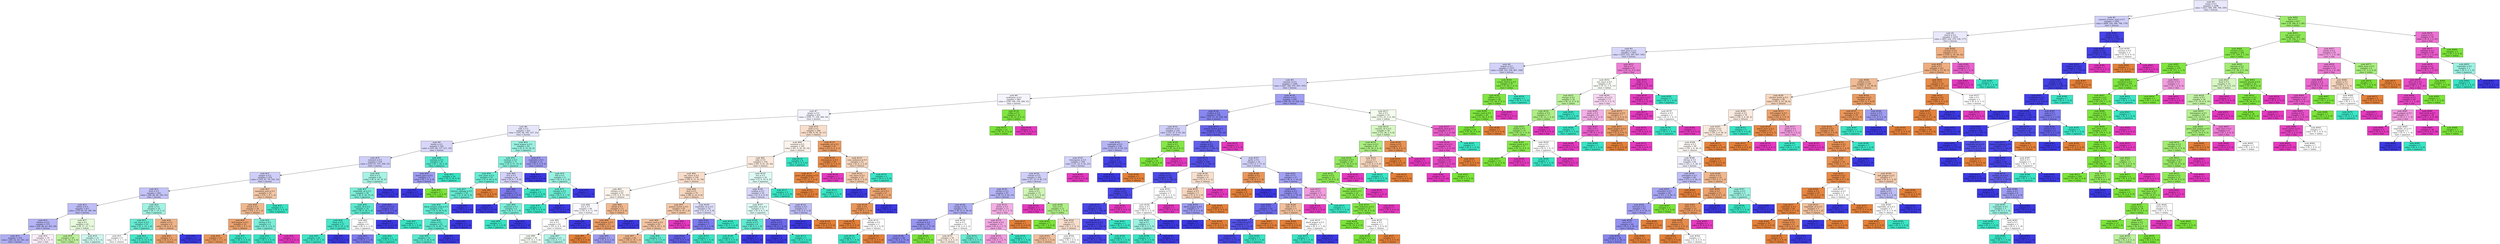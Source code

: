 digraph Tree {
node [shape=box, style="filled", color="black"] ;
0 [label=<node &#35;0<br/>cumin &le; 0.5<br/>samples = 2298<br/>value = [412, 568, 290, 769, 259]<br/>class = korean>, fillcolor="#3c39e51e"] ;
1 [label=<node &#35;1<br/>roasted_sesame_seed &le; 0.5<br/>samples = 1861<br/>value = [408, 224, 284, 766, 179]<br/>class = korean>, fillcolor="#3c39e53f"] ;
0 -> 1 [labeldistance=2.5, labelangle=45, headlabel="True"] ;
2 [label=<node &#35;2<br/>starch &le; 0.5<br/>samples = 1619<br/>value = [403, 224, 279, 536, 177]<br/>class = korean>, fillcolor="#3c39e51c"] ;
1 -> 2 ;
3 [label=<node &#35;3<br/>lime_juice &le; 0.5<br/>samples = 1402<br/>value = [253, 222, 265, 497, 165]<br/>class = korean>, fillcolor="#3c39e534"] ;
2 -> 3 ;
4 [label=<node &#35;4<br/>yogurt &le; 0.5<br/>samples = 1315<br/>value = [248, 210, 256, 497, 104]<br/>class = korean>, fillcolor="#3c39e53a"] ;
3 -> 4 ;
5 [label=<node &#35;5<br/>cayenne &le; 0.5<br/>samples = 1268<br/>value = [247, 166, 255, 497, 103]<br/>class = korean>, fillcolor="#3c39e53d"] ;
4 -> 5 ;
6 [label=<node &#35;6<br/>cardamom &le; 0.5<br/>samples = 863<br/>value = [199, 108, 236, 269, 51]<br/>class = korean>, fillcolor="#3c39e50d"] ;
5 -> 6 ;
7 [label=<node &#35;7<br/>ginger &le; 0.5<br/>samples = 831<br/>value = [199, 77, 236, 269, 50]<br/>class = korean>, fillcolor="#3c39e50e"] ;
6 -> 7 ;
8 [label=<node &#35;8<br/>sake &le; 0.5<br/>samples = 625<br/>value = [105, 68, 182, 237, 33]<br/>class = korean>, fillcolor="#3c39e520"] ;
7 -> 8 ;
9 [label=<node &#35;9<br/>barley &le; 0.5<br/>samples = 542<br/>value = [103, 68, 127, 211, 33]<br/>class = korean>, fillcolor="#3c39e534"] ;
8 -> 9 ;
10 [label=<node &#35;10<br/>seaweed &le; 0.5<br/>samples = 519<br/>value = [103, 67, 107, 209, 33]<br/>class = korean>, fillcolor="#3c39e53f"] ;
9 -> 10 ;
11 [label=<node &#35;11<br/>pepper &le; 0.5<br/>samples = 474<br/>value = [103, 67, 78, 193, 33]<br/>class = korean>, fillcolor="#3c39e53e"] ;
10 -> 11 ;
12 [label=<node &#35;12<br/>wine &le; 0.5<br/>samples = 442<br/>value = [84, 66, 69, 192, 31]<br/>class = korean>, fillcolor="#3c39e54d"] ;
11 -> 12 ;
13 [label=<node &#35;13<br/>butter &le; 0.5<br/>samples = 417<br/>value = [78, 65, 54, 190, 30]<br/>class = korean>, fillcolor="#3c39e554"] ;
12 -> 13 ;
14 [label=<node &#35;14<br/>cilantro &le; 0.5<br/>samples = 372<br/>value = [69, 48, 43, 183, 29]<br/>class = korean>, fillcolor="#3c39e560"] ;
13 -> 14 ;
15 [label=<node &#35;15<br/>samples = 353<br/>value = [64, 42, 42, 183, 22]<br/>class = korean>, fillcolor="#3c39e569"] ;
14 -> 15 ;
16 [label=<node &#35;16<br/>samples = 19<br/>value = [5, 6, 1, 0, 7]<br/>class = thai>, fillcolor="#e539c014"] ;
14 -> 16 ;
17 [label=<node &#35;17<br/>egg &le; 0.5<br/>samples = 45<br/>value = [9, 17, 11, 7, 1]<br/>class = indian>, fillcolor="#7be5392d"] ;
13 -> 17 ;
18 [label=<node &#35;18<br/>samples = 24<br/>value = [4, 14, 2, 4, 0]<br/>class = indian>, fillcolor="#7be53980"] ;
17 -> 18 ;
19 [label=<node &#35;19<br/>samples = 21<br/>value = [5, 3, 9, 3, 1]<br/>class = japanese>, fillcolor="#39e5c540"] ;
17 -> 19 ;
20 [label=<node &#35;20<br/>garlic &le; 0.5<br/>samples = 25<br/>value = [6, 1, 15, 2, 1]<br/>class = japanese>, fillcolor="#39e5c579"] ;
12 -> 20 ;
21 [label=<node &#35;21<br/>soy_sauce &le; 0.5<br/>samples = 19<br/>value = [2, 1, 15, 1, 0]<br/>class = japanese>, fillcolor="#39e5c5c3"] ;
20 -> 21 ;
22 [label=<node &#35;22<br/>samples = 4<br/>value = [1, 1, 1, 1, 0]<br/>class = chinese>, fillcolor="#e5813900"] ;
21 -> 22 ;
23 [label=<node &#35;23<br/>samples = 15<br/>value = [1, 0, 14, 0, 0]<br/>class = japanese>, fillcolor="#39e5c5ed"] ;
21 -> 23 ;
24 [label=<node &#35;24<br/>shallot &le; 0.5<br/>samples = 6<br/>value = [4, 0, 0, 1, 1]<br/>class = chinese>, fillcolor="#e5813999"] ;
20 -> 24 ;
25 [label=<node &#35;25<br/>samples = 5<br/>value = [4, 0, 0, 0, 1]<br/>class = chinese>, fillcolor="#e58139bf"] ;
24 -> 25 ;
26 [label=<node &#35;26<br/>samples = 1<br/>value = [0, 0, 0, 1, 0]<br/>class = korean>, fillcolor="#3c39e5ff"] ;
24 -> 26 ;
27 [label=<node &#35;27<br/>mandarin_peel &le; 0.5<br/>samples = 32<br/>value = [19, 1, 9, 1, 2]<br/>class = chinese>, fillcolor="#e581396f"] ;
11 -> 27 ;
28 [label=<node &#35;28<br/>bread &le; 0.5<br/>samples = 29<br/>value = [19, 1, 6, 1, 2]<br/>class = chinese>, fillcolor="#e5813990"] ;
27 -> 28 ;
29 [label=<node &#35;29<br/>bell_pepper &le; 0.5<br/>samples = 25<br/>value = [19, 1, 3, 1, 1]<br/>class = chinese>, fillcolor="#e58139b9"] ;
28 -> 29 ;
30 [label=<node &#35;30<br/>samples = 23<br/>value = [19, 1, 1, 1, 1]<br/>class = chinese>, fillcolor="#e58139d1"] ;
29 -> 30 ;
31 [label=<node &#35;31<br/>samples = 2<br/>value = [0, 0, 2, 0, 0]<br/>class = japanese>, fillcolor="#39e5c5ff"] ;
29 -> 31 ;
32 [label=<node &#35;32<br/>shrimp &le; 0.5<br/>samples = 4<br/>value = [0, 0, 3, 0, 1]<br/>class = japanese>, fillcolor="#39e5c5aa"] ;
28 -> 32 ;
33 [label=<node &#35;33<br/>samples = 3<br/>value = [0, 0, 3, 0, 0]<br/>class = japanese>, fillcolor="#39e5c5ff"] ;
32 -> 33 ;
34 [label=<node &#35;34<br/>samples = 1<br/>value = [0, 0, 0, 0, 1]<br/>class = thai>, fillcolor="#e539c0ff"] ;
32 -> 34 ;
35 [label=<node &#35;35<br/>samples = 3<br/>value = [0, 0, 3, 0, 0]<br/>class = japanese>, fillcolor="#39e5c5ff"] ;
27 -> 35 ;
36 [label=<node &#35;36<br/>beef &le; 0.5<br/>samples = 45<br/>value = [0, 0, 29, 16, 0]<br/>class = japanese>, fillcolor="#39e5c572"] ;
10 -> 36 ;
37 [label=<node &#35;37<br/>vegetable_oil &le; 0.5<br/>samples = 39<br/>value = [0, 0, 29, 10, 0]<br/>class = japanese>, fillcolor="#39e5c5a7"] ;
36 -> 37 ;
38 [label=<node &#35;38<br/>sesame_oil &le; 0.5<br/>samples = 33<br/>value = [0, 0, 28, 5, 0]<br/>class = japanese>, fillcolor="#39e5c5d1"] ;
37 -> 38 ;
39 [label=<node &#35;39<br/>bean &le; 0.5<br/>samples = 27<br/>value = [0, 0, 25, 2, 0]<br/>class = japanese>, fillcolor="#39e5c5eb"] ;
38 -> 39 ;
40 [label=<node &#35;40<br/>samples = 26<br/>value = [0, 0, 25, 1, 0]<br/>class = japanese>, fillcolor="#39e5c5f5"] ;
39 -> 40 ;
41 [label=<node &#35;41<br/>samples = 1<br/>value = [0, 0, 0, 1, 0]<br/>class = korean>, fillcolor="#3c39e5ff"] ;
39 -> 41 ;
42 [label=<node &#35;42<br/>egg &le; 0.5<br/>samples = 6<br/>value = [0, 0, 3, 3, 0]<br/>class = japanese>, fillcolor="#39e5c500"] ;
38 -> 42 ;
43 [label=<node &#35;43<br/>samples = 4<br/>value = [0, 0, 1, 3, 0]<br/>class = korean>, fillcolor="#3c39e5aa"] ;
42 -> 43 ;
44 [label=<node &#35;44<br/>samples = 2<br/>value = [0, 0, 2, 0, 0]<br/>class = japanese>, fillcolor="#39e5c5ff"] ;
42 -> 44 ;
45 [label=<node &#35;45<br/>celery_oil &le; 0.5<br/>samples = 6<br/>value = [0, 0, 1, 5, 0]<br/>class = korean>, fillcolor="#3c39e5cc"] ;
37 -> 45 ;
46 [label=<node &#35;46<br/>samples = 5<br/>value = [0, 0, 0, 5, 0]<br/>class = korean>, fillcolor="#3c39e5ff"] ;
45 -> 46 ;
47 [label=<node &#35;47<br/>samples = 1<br/>value = [0, 0, 1, 0, 0]<br/>class = japanese>, fillcolor="#39e5c5ff"] ;
45 -> 47 ;
48 [label=<node &#35;48<br/>samples = 6<br/>value = [0, 0, 0, 6, 0]<br/>class = korean>, fillcolor="#3c39e5ff"] ;
36 -> 48 ;
49 [label=<node &#35;49<br/>soybean &le; 0.5<br/>samples = 23<br/>value = [0, 1, 20, 2, 0]<br/>class = japanese>, fillcolor="#39e5c5db"] ;
9 -> 49 ;
50 [label=<node &#35;50<br/>lemon_juice &le; 0.5<br/>samples = 3<br/>value = [0, 1, 0, 2, 0]<br/>class = korean>, fillcolor="#3c39e57f"] ;
49 -> 50 ;
51 [label=<node &#35;51<br/>samples = 2<br/>value = [0, 0, 0, 2, 0]<br/>class = korean>, fillcolor="#3c39e5ff"] ;
50 -> 51 ;
52 [label=<node &#35;52<br/>samples = 1<br/>value = [0, 1, 0, 0, 0]<br/>class = indian>, fillcolor="#7be539ff"] ;
50 -> 52 ;
53 [label=<node &#35;53<br/>samples = 20<br/>value = [0, 0, 20, 0, 0]<br/>class = japanese>, fillcolor="#39e5c5ff"] ;
49 -> 53 ;
54 [label=<node &#35;54<br/>black_pepper &le; 0.5<br/>samples = 83<br/>value = [2, 0, 55, 26, 0]<br/>class = japanese>, fillcolor="#39e5c582"] ;
8 -> 54 ;
55 [label=<node &#35;55<br/>soybean &le; 0.5<br/>samples = 71<br/>value = [2, 0, 51, 18, 0]<br/>class = japanese>, fillcolor="#39e5c59f"] ;
54 -> 55 ;
56 [label=<node &#35;56<br/>star_anise &le; 0.5<br/>samples = 55<br/>value = [2, 0, 44, 9, 0]<br/>class = japanese>, fillcolor="#39e5c5c2"] ;
55 -> 56 ;
57 [label=<node &#35;57<br/>chinese_cabbage &le; 0.5<br/>samples = 54<br/>value = [1, 0, 44, 9, 0]<br/>class = japanese>, fillcolor="#39e5c5c6"] ;
56 -> 57 ;
58 [label=<node &#35;58<br/>black_sesame_seed &le; 0.5<br/>samples = 53<br/>value = [1, 0, 44, 8, 0]<br/>class = japanese>, fillcolor="#39e5c5cc"] ;
57 -> 58 ;
59 [label=<node &#35;59<br/>raisin &le; 0.5<br/>samples = 52<br/>value = [1, 0, 44, 7, 0]<br/>class = japanese>, fillcolor="#39e5c5d2"] ;
58 -> 59 ;
60 [label=<node &#35;60<br/>samples = 51<br/>value = [1, 0, 44, 6, 0]<br/>class = japanese>, fillcolor="#39e5c5d7"] ;
59 -> 60 ;
61 [label=<node &#35;61<br/>samples = 1<br/>value = [0, 0, 0, 1, 0]<br/>class = korean>, fillcolor="#3c39e5ff"] ;
59 -> 61 ;
62 [label=<node &#35;62<br/>samples = 1<br/>value = [0, 0, 0, 1, 0]<br/>class = korean>, fillcolor="#3c39e5ff"] ;
58 -> 62 ;
63 [label=<node &#35;63<br/>samples = 1<br/>value = [0, 0, 0, 1, 0]<br/>class = korean>, fillcolor="#3c39e5ff"] ;
57 -> 63 ;
64 [label=<node &#35;64<br/>samples = 1<br/>value = [1, 0, 0, 0, 0]<br/>class = chinese>, fillcolor="#e58139ff"] ;
56 -> 64 ;
65 [label=<node &#35;65<br/>rice &le; 0.5<br/>samples = 16<br/>value = [0, 0, 7, 9, 0]<br/>class = korean>, fillcolor="#3c39e539"] ;
55 -> 65 ;
66 [label=<node &#35;66<br/>fish &le; 0.5<br/>samples = 12<br/>value = [0, 0, 3, 9, 0]<br/>class = korean>, fillcolor="#3c39e5aa"] ;
65 -> 66 ;
67 [label=<node &#35;67<br/>samples = 8<br/>value = [0, 0, 0, 8, 0]<br/>class = korean>, fillcolor="#3c39e5ff"] ;
66 -> 67 ;
68 [label=<node &#35;68<br/>seaweed &le; 0.5<br/>samples = 4<br/>value = [0, 0, 3, 1, 0]<br/>class = japanese>, fillcolor="#39e5c5aa"] ;
66 -> 68 ;
69 [label=<node &#35;69<br/>samples = 3<br/>value = [0, 0, 3, 0, 0]<br/>class = japanese>, fillcolor="#39e5c5ff"] ;
68 -> 69 ;
70 [label=<node &#35;70<br/>samples = 1<br/>value = [0, 0, 0, 1, 0]<br/>class = korean>, fillcolor="#3c39e5ff"] ;
68 -> 70 ;
71 [label=<node &#35;71<br/>samples = 4<br/>value = [0, 0, 4, 0, 0]<br/>class = japanese>, fillcolor="#39e5c5ff"] ;
65 -> 71 ;
72 [label=<node &#35;72<br/>vegetable &le; 0.5<br/>samples = 12<br/>value = [0, 0, 4, 8, 0]<br/>class = korean>, fillcolor="#3c39e57f"] ;
54 -> 72 ;
73 [label=<node &#35;73<br/>samples = 6<br/>value = [0, 0, 0, 6, 0]<br/>class = korean>, fillcolor="#3c39e5ff"] ;
72 -> 73 ;
74 [label=<node &#35;74<br/>fish &le; 0.5<br/>samples = 6<br/>value = [0, 0, 4, 2, 0]<br/>class = japanese>, fillcolor="#39e5c57f"] ;
72 -> 74 ;
75 [label=<node &#35;75<br/>vinegar &le; 0.5<br/>samples = 5<br/>value = [0, 0, 4, 1, 0]<br/>class = japanese>, fillcolor="#39e5c5bf"] ;
74 -> 75 ;
76 [label=<node &#35;76<br/>samples = 4<br/>value = [0, 0, 4, 0, 0]<br/>class = japanese>, fillcolor="#39e5c5ff"] ;
75 -> 76 ;
77 [label=<node &#35;77<br/>samples = 1<br/>value = [0, 0, 0, 1, 0]<br/>class = korean>, fillcolor="#3c39e5ff"] ;
75 -> 77 ;
78 [label=<node &#35;78<br/>samples = 1<br/>value = [0, 0, 0, 1, 0]<br/>class = korean>, fillcolor="#3c39e5ff"] ;
74 -> 78 ;
79 [label=<node &#35;79<br/>pork &le; 0.5<br/>samples = 206<br/>value = [94, 9, 54, 32, 17]<br/>class = chinese>, fillcolor="#e5813943"] ;
7 -> 79 ;
80 [label=<node &#35;80<br/>seaweed &le; 0.5<br/>samples = 165<br/>value = [61, 9, 50, 29, 16]<br/>class = chinese>, fillcolor="#e5813918"] ;
79 -> 80 ;
81 [label=<node &#35;81<br/>sake &le; 0.5<br/>samples = 156<br/>value = [61, 9, 41, 29, 16]<br/>class = chinese>, fillcolor="#e581392c"] ;
80 -> 81 ;
82 [label=<node &#35;82<br/>soy_sauce &le; 0.5<br/>samples = 136<br/>value = [59, 9, 31, 21, 16]<br/>class = chinese>, fillcolor="#e5813944"] ;
81 -> 82 ;
83 [label=<node &#35;83<br/>chicken &le; 0.5<br/>samples = 61<br/>value = [19, 9, 8, 15, 10]<br/>class = chinese>, fillcolor="#e5813916"] ;
82 -> 83 ;
84 [label=<node &#35;84<br/>nut &le; 0.5<br/>samples = 48<br/>value = [10, 9, 8, 11, 10]<br/>class = korean>, fillcolor="#3c39e507"] ;
83 -> 84 ;
85 [label=<node &#35;85<br/>rice &le; 0.5<br/>samples = 43<br/>value = [10, 9, 8, 6, 10]<br/>class = chinese>, fillcolor="#e5813900"] ;
84 -> 85 ;
86 [label=<node &#35;86<br/>samples = 30<br/>value = [7, 9, 1, 5, 8]<br/>class = indian>, fillcolor="#7be5390c"] ;
85 -> 86 ;
87 [label=<node &#35;87<br/>samples = 13<br/>value = [3, 0, 7, 1, 2]<br/>class = japanese>, fillcolor="#39e5c566"] ;
85 -> 87 ;
88 [label=<node &#35;88<br/>samples = 5<br/>value = [0, 0, 0, 5, 0]<br/>class = korean>, fillcolor="#3c39e5ff"] ;
84 -> 88 ;
89 [label=<node &#35;89<br/>wheat &le; 0.5<br/>samples = 13<br/>value = [9, 0, 0, 4, 0]<br/>class = chinese>, fillcolor="#e581398e"] ;
83 -> 89 ;
90 [label=<node &#35;90<br/>black_pepper &le; 0.5<br/>samples = 11<br/>value = [9, 0, 0, 2, 0]<br/>class = chinese>, fillcolor="#e58139c6"] ;
89 -> 90 ;
91 [label=<node &#35;91<br/>samples = 8<br/>value = [8, 0, 0, 0, 0]<br/>class = chinese>, fillcolor="#e58139ff"] ;
90 -> 91 ;
92 [label=<node &#35;92<br/>samples = 3<br/>value = [1, 0, 0, 2, 0]<br/>class = korean>, fillcolor="#3c39e57f"] ;
90 -> 92 ;
93 [label=<node &#35;93<br/>samples = 2<br/>value = [0, 0, 0, 2, 0]<br/>class = korean>, fillcolor="#3c39e5ff"] ;
89 -> 93 ;
94 [label=<node &#35;94<br/>beef &le; 0.5<br/>samples = 75<br/>value = [40, 0, 23, 6, 6]<br/>class = chinese>, fillcolor="#e5813953"] ;
82 -> 94 ;
95 [label=<node &#35;95<br/>peanut_butter &le; 0.5<br/>samples = 65<br/>value = [39, 0, 19, 1, 6]<br/>class = chinese>, fillcolor="#e581396f"] ;
94 -> 95 ;
96 [label=<node &#35;96<br/>sesame_seed &le; 0.5<br/>samples = 62<br/>value = [39, 0, 19, 1, 3]<br/>class = chinese>, fillcolor="#e5813977"] ;
95 -> 96 ;
97 [label=<node &#35;97<br/>samples = 56<br/>value = [38, 0, 14, 1, 3]<br/>class = chinese>, fillcolor="#e5813992"] ;
96 -> 97 ;
98 [label=<node &#35;98<br/>samples = 6<br/>value = [1, 0, 5, 0, 0]<br/>class = japanese>, fillcolor="#39e5c5cc"] ;
96 -> 98 ;
99 [label=<node &#35;99<br/>samples = 3<br/>value = [0, 0, 0, 0, 3]<br/>class = thai>, fillcolor="#e539c0ff"] ;
95 -> 99 ;
100 [label=<node &#35;100<br/>vegetable_oil &le; 0.5<br/>samples = 10<br/>value = [1, 0, 4, 5, 0]<br/>class = korean>, fillcolor="#3c39e52a"] ;
94 -> 100 ;
101 [label=<node &#35;101<br/>cider &le; 0.5<br/>samples = 7<br/>value = [1, 0, 1, 5, 0]<br/>class = korean>, fillcolor="#3c39e5aa"] ;
100 -> 101 ;
102 [label=<node &#35;102<br/>samples = 6<br/>value = [1, 0, 0, 5, 0]<br/>class = korean>, fillcolor="#3c39e5cc"] ;
101 -> 102 ;
103 [label=<node &#35;103<br/>samples = 1<br/>value = [0, 0, 1, 0, 0]<br/>class = japanese>, fillcolor="#39e5c5ff"] ;
101 -> 103 ;
104 [label=<node &#35;104<br/>samples = 3<br/>value = [0, 0, 3, 0, 0]<br/>class = japanese>, fillcolor="#39e5c5ff"] ;
100 -> 104 ;
105 [label=<node &#35;105<br/>rice &le; 0.5<br/>samples = 20<br/>value = [2, 0, 10, 8, 0]<br/>class = japanese>, fillcolor="#39e5c52a"] ;
81 -> 105 ;
106 [label=<node &#35;106<br/>scallion &le; 0.5<br/>samples = 16<br/>value = [2, 0, 6, 8, 0]<br/>class = korean>, fillcolor="#3c39e533"] ;
105 -> 106 ;
107 [label=<node &#35;107<br/>vegetable_oil &le; 0.5<br/>samples = 11<br/>value = [0, 0, 6, 5, 0]<br/>class = japanese>, fillcolor="#39e5c52a"] ;
106 -> 107 ;
108 [label=<node &#35;108<br/>potato &le; 0.5<br/>samples = 6<br/>value = [0, 0, 5, 1, 0]<br/>class = japanese>, fillcolor="#39e5c5cc"] ;
107 -> 108 ;
109 [label=<node &#35;109<br/>samples = 5<br/>value = [0, 0, 5, 0, 0]<br/>class = japanese>, fillcolor="#39e5c5ff"] ;
108 -> 109 ;
110 [label=<node &#35;110<br/>samples = 1<br/>value = [0, 0, 0, 1, 0]<br/>class = korean>, fillcolor="#3c39e5ff"] ;
108 -> 110 ;
111 [label=<node &#35;111<br/>garlic &le; 0.5<br/>samples = 5<br/>value = [0, 0, 1, 4, 0]<br/>class = korean>, fillcolor="#3c39e5bf"] ;
107 -> 111 ;
112 [label=<node &#35;112<br/>samples = 4<br/>value = [0, 0, 0, 4, 0]<br/>class = korean>, fillcolor="#3c39e5ff"] ;
111 -> 112 ;
113 [label=<node &#35;113<br/>samples = 1<br/>value = [0, 0, 1, 0, 0]<br/>class = japanese>, fillcolor="#39e5c5ff"] ;
111 -> 113 ;
114 [label=<node &#35;114<br/>chicken &le; 0.5<br/>samples = 5<br/>value = [2, 0, 0, 3, 0]<br/>class = korean>, fillcolor="#3c39e555"] ;
106 -> 114 ;
115 [label=<node &#35;115<br/>samples = 3<br/>value = [0, 0, 0, 3, 0]<br/>class = korean>, fillcolor="#3c39e5ff"] ;
114 -> 115 ;
116 [label=<node &#35;116<br/>samples = 2<br/>value = [2, 0, 0, 0, 0]<br/>class = chinese>, fillcolor="#e58139ff"] ;
114 -> 116 ;
117 [label=<node &#35;117<br/>samples = 4<br/>value = [0, 0, 4, 0, 0]<br/>class = japanese>, fillcolor="#39e5c5ff"] ;
105 -> 117 ;
118 [label=<node &#35;118<br/>samples = 9<br/>value = [0, 0, 9, 0, 0]<br/>class = japanese>, fillcolor="#39e5c5ff"] ;
80 -> 118 ;
119 [label=<node &#35;119<br/>vegetable_oil &le; 0.5<br/>samples = 41<br/>value = [33, 0, 4, 3, 1]<br/>class = chinese>, fillcolor="#e58139c8"] ;
79 -> 119 ;
120 [label=<node &#35;120<br/>lemongrass &le; 0.5<br/>samples = 29<br/>value = [27, 0, 1, 0, 1]<br/>class = chinese>, fillcolor="#e58139ed"] ;
119 -> 120 ;
121 [label=<node &#35;121<br/>green_bell_pepper &le; 0.5<br/>samples = 28<br/>value = [27, 0, 1, 0, 0]<br/>class = chinese>, fillcolor="#e58139f6"] ;
120 -> 121 ;
122 [label=<node &#35;122<br/>samples = 27<br/>value = [27, 0, 0, 0, 0]<br/>class = chinese>, fillcolor="#e58139ff"] ;
121 -> 122 ;
123 [label=<node &#35;123<br/>samples = 1<br/>value = [0, 0, 1, 0, 0]<br/>class = japanese>, fillcolor="#39e5c5ff"] ;
121 -> 123 ;
124 [label=<node &#35;124<br/>samples = 1<br/>value = [0, 0, 0, 0, 1]<br/>class = thai>, fillcolor="#e539c0ff"] ;
120 -> 124 ;
125 [label=<node &#35;125<br/>cane_molasses &le; 0.5<br/>samples = 12<br/>value = [6, 0, 3, 3, 0]<br/>class = chinese>, fillcolor="#e5813955"] ;
119 -> 125 ;
126 [label=<node &#35;126<br/>soy_sauce &le; 0.5<br/>samples = 10<br/>value = [6, 0, 1, 3, 0]<br/>class = chinese>, fillcolor="#e581396d"] ;
125 -> 126 ;
127 [label=<node &#35;127<br/>samples = 2<br/>value = [0, 0, 0, 2, 0]<br/>class = korean>, fillcolor="#3c39e5ff"] ;
126 -> 127 ;
128 [label=<node &#35;128<br/>sesame_oil &le; 0.5<br/>samples = 8<br/>value = [6, 0, 1, 1, 0]<br/>class = chinese>, fillcolor="#e58139b6"] ;
126 -> 128 ;
129 [label=<node &#35;129<br/>sake &le; 0.5<br/>samples = 7<br/>value = [6, 0, 1, 0, 0]<br/>class = chinese>, fillcolor="#e58139d4"] ;
128 -> 129 ;
130 [label=<node &#35;130<br/>samples = 5<br/>value = [5, 0, 0, 0, 0]<br/>class = chinese>, fillcolor="#e58139ff"] ;
129 -> 130 ;
131 [label=<node &#35;131<br/>shiitake &le; 0.5<br/>samples = 2<br/>value = [1, 0, 1, 0, 0]<br/>class = chinese>, fillcolor="#e5813900"] ;
129 -> 131 ;
132 [label=<node &#35;132<br/>samples = 1<br/>value = [0, 0, 1, 0, 0]<br/>class = japanese>, fillcolor="#39e5c5ff"] ;
131 -> 132 ;
133 [label=<node &#35;133<br/>samples = 1<br/>value = [1, 0, 0, 0, 0]<br/>class = chinese>, fillcolor="#e58139ff"] ;
131 -> 133 ;
134 [label=<node &#35;134<br/>samples = 1<br/>value = [0, 0, 0, 1, 0]<br/>class = korean>, fillcolor="#3c39e5ff"] ;
128 -> 134 ;
135 [label=<node &#35;135<br/>samples = 2<br/>value = [0, 0, 2, 0, 0]<br/>class = japanese>, fillcolor="#39e5c5ff"] ;
125 -> 135 ;
136 [label=<node &#35;136<br/>coffee &le; 0.5<br/>samples = 32<br/>value = [0, 31, 0, 0, 1]<br/>class = indian>, fillcolor="#7be539f7"] ;
6 -> 136 ;
137 [label=<node &#35;137<br/>samples = 31<br/>value = [0, 31, 0, 0, 0]<br/>class = indian>, fillcolor="#7be539ff"] ;
136 -> 137 ;
138 [label=<node &#35;138<br/>samples = 1<br/>value = [0, 0, 0, 0, 1]<br/>class = thai>, fillcolor="#e539c0ff"] ;
136 -> 138 ;
139 [label=<node &#35;139<br/>cilantro &le; 0.5<br/>samples = 405<br/>value = [48, 58, 19, 228, 52]<br/>class = korean>, fillcolor="#3c39e57d"] ;
5 -> 139 ;
140 [label=<node &#35;140<br/>scallion &le; 0.5<br/>samples = 350<br/>value = [35, 37, 16, 228, 34]<br/>class = korean>, fillcolor="#3c39e59c"] ;
139 -> 140 ;
141 [label=<node &#35;141<br/>turmeric &le; 0.5<br/>samples = 145<br/>value = [12, 37, 9, 63, 24]<br/>class = korean>, fillcolor="#3c39e53d"] ;
140 -> 141 ;
142 [label=<node &#35;142<br/>vegetable &le; 0.5<br/>samples = 130<br/>value = [12, 23, 9, 63, 23]<br/>class = korean>, fillcolor="#3c39e55f"] ;
141 -> 142 ;
143 [label=<node &#35;143<br/>lemongrass &le; 0.5<br/>samples = 108<br/>value = [11, 23, 9, 42, 23]<br/>class = korean>, fillcolor="#3c39e539"] ;
142 -> 143 ;
144 [label=<node &#35;144<br/>tomato &le; 0.5<br/>samples = 102<br/>value = [11, 23, 9, 42, 17]<br/>class = korean>, fillcolor="#3c39e53d"] ;
143 -> 144 ;
145 [label=<node &#35;145<br/>chicken &le; 0.5<br/>samples = 87<br/>value = [9, 15, 8, 42, 13]<br/>class = korean>, fillcolor="#3c39e560"] ;
144 -> 145 ;
146 [label=<node &#35;146<br/>vinegar &le; 0.5<br/>samples = 74<br/>value = [8, 15, 6, 39, 6]<br/>class = korean>, fillcolor="#3c39e568"] ;
145 -> 146 ;
147 [label=<node &#35;147<br/>mustard &le; 0.5<br/>samples = 59<br/>value = [4, 12, 2, 37, 4]<br/>class = korean>, fillcolor="#3c39e588"] ;
146 -> 147 ;
148 [label=<node &#35;148<br/>samples = 56<br/>value = [4, 9, 2, 37, 4]<br/>class = korean>, fillcolor="#3c39e598"] ;
147 -> 148 ;
149 [label=<node &#35;149<br/>samples = 3<br/>value = [0, 3, 0, 0, 0]<br/>class = indian>, fillcolor="#7be539ff"] ;
147 -> 149 ;
150 [label=<node &#35;150<br/>rice &le; 0.5<br/>samples = 15<br/>value = [4, 3, 4, 2, 2]<br/>class = chinese>, fillcolor="#e5813900"] ;
146 -> 150 ;
151 [label=<node &#35;151<br/>samples = 10<br/>value = [4, 3, 0, 2, 1]<br/>class = chinese>, fillcolor="#e5813924"] ;
150 -> 151 ;
152 [label=<node &#35;152<br/>samples = 5<br/>value = [0, 0, 4, 0, 1]<br/>class = japanese>, fillcolor="#39e5c5bf"] ;
150 -> 152 ;
153 [label=<node &#35;153<br/>sherry &le; 0.5<br/>samples = 13<br/>value = [1, 0, 2, 3, 7]<br/>class = thai>, fillcolor="#e539c066"] ;
145 -> 153 ;
154 [label=<node &#35;154<br/>beef_broth &le; 0.5<br/>samples = 12<br/>value = [0, 0, 2, 3, 7]<br/>class = thai>, fillcolor="#e539c071"] ;
153 -> 154 ;
155 [label=<node &#35;155<br/>samples = 11<br/>value = [0, 0, 1, 3, 7]<br/>class = thai>, fillcolor="#e539c080"] ;
154 -> 155 ;
156 [label=<node &#35;156<br/>samples = 1<br/>value = [0, 0, 1, 0, 0]<br/>class = japanese>, fillcolor="#39e5c5ff"] ;
154 -> 156 ;
157 [label=<node &#35;157<br/>samples = 1<br/>value = [1, 0, 0, 0, 0]<br/>class = chinese>, fillcolor="#e58139ff"] ;
153 -> 157 ;
158 [label=<node &#35;158<br/>onion &le; 0.5<br/>samples = 15<br/>value = [2, 8, 1, 0, 4]<br/>class = indian>, fillcolor="#7be5395d"] ;
144 -> 158 ;
159 [label=<node &#35;159<br/>samples = 3<br/>value = [0, 0, 0, 0, 3]<br/>class = thai>, fillcolor="#e539c0ff"] ;
158 -> 159 ;
160 [label=<node &#35;160<br/>corn &le; 0.5<br/>samples = 12<br/>value = [2, 8, 1, 0, 1]<br/>class = indian>, fillcolor="#7be53999"] ;
158 -> 160 ;
161 [label=<node &#35;161<br/>samples = 7<br/>value = [0, 7, 0, 0, 0]<br/>class = indian>, fillcolor="#7be539ff"] ;
160 -> 161 ;
162 [label=<node &#35;162<br/>nut &le; 0.5<br/>samples = 5<br/>value = [2, 1, 1, 0, 1]<br/>class = chinese>, fillcolor="#e5813940"] ;
160 -> 162 ;
163 [label=<node &#35;163<br/>samples = 3<br/>value = [2, 0, 1, 0, 0]<br/>class = chinese>, fillcolor="#e581397f"] ;
162 -> 163 ;
164 [label=<node &#35;164<br/>samples = 2<br/>value = [0, 1, 0, 0, 1]<br/>class = indian>, fillcolor="#7be53900"] ;
162 -> 164 ;
165 [label=<node &#35;165<br/>samples = 6<br/>value = [0, 0, 0, 0, 6]<br/>class = thai>, fillcolor="#e539c0ff"] ;
143 -> 165 ;
166 [label=<node &#35;166<br/>corn &le; 0.5<br/>samples = 22<br/>value = [1, 0, 0, 21, 0]<br/>class = korean>, fillcolor="#3c39e5f3"] ;
142 -> 166 ;
167 [label=<node &#35;167<br/>samples = 21<br/>value = [0, 0, 0, 21, 0]<br/>class = korean>, fillcolor="#3c39e5ff"] ;
166 -> 167 ;
168 [label=<node &#35;168<br/>samples = 1<br/>value = [1, 0, 0, 0, 0]<br/>class = chinese>, fillcolor="#e58139ff"] ;
166 -> 168 ;
169 [label=<node &#35;169<br/>basil &le; 0.5<br/>samples = 15<br/>value = [0, 14, 0, 0, 1]<br/>class = indian>, fillcolor="#7be539ed"] ;
141 -> 169 ;
170 [label=<node &#35;170<br/>samples = 14<br/>value = [0, 14, 0, 0, 0]<br/>class = indian>, fillcolor="#7be539ff"] ;
169 -> 170 ;
171 [label=<node &#35;171<br/>samples = 1<br/>value = [0, 0, 0, 0, 1]<br/>class = thai>, fillcolor="#e539c0ff"] ;
169 -> 171 ;
172 [label=<node &#35;172<br/>peanut_butter &le; 0.5<br/>samples = 205<br/>value = [23, 0, 7, 165, 10]<br/>class = korean>, fillcolor="#3c39e5c7"] ;
140 -> 172 ;
173 [label=<node &#35;173<br/>vinegar &le; 0.5<br/>samples = 200<br/>value = [23, 0, 7, 165, 5]<br/>class = korean>, fillcolor="#3c39e5cd"] ;
172 -> 173 ;
174 [label=<node &#35;174<br/>bean &le; 0.5<br/>samples = 166<br/>value = [11, 0, 4, 148, 3]<br/>class = korean>, fillcolor="#3c39e5e1"] ;
173 -> 174 ;
175 [label=<node &#35;175<br/>chicken &le; 0.5<br/>samples = 160<br/>value = [8, 0, 4, 146, 2]<br/>class = korean>, fillcolor="#3c39e5e8"] ;
174 -> 175 ;
176 [label=<node &#35;176<br/>tomato &le; 0.5<br/>samples = 155<br/>value = [8, 0, 2, 144, 1]<br/>class = korean>, fillcolor="#3c39e5ec"] ;
175 -> 176 ;
177 [label=<node &#35;177<br/>olive_oil &le; 0.5<br/>samples = 154<br/>value = [8, 0, 2, 144, 0]<br/>class = korean>, fillcolor="#3c39e5ee"] ;
176 -> 177 ;
178 [label=<node &#35;178<br/>katsuobushi &le; 0.5<br/>samples = 153<br/>value = [8, 0, 1, 144, 0]<br/>class = korean>, fillcolor="#3c39e5ef"] ;
177 -> 178 ;
179 [label=<node &#35;179<br/>samples = 152<br/>value = [8, 0, 0, 144, 0]<br/>class = korean>, fillcolor="#3c39e5f1"] ;
178 -> 179 ;
180 [label=<node &#35;180<br/>samples = 1<br/>value = [0, 0, 1, 0, 0]<br/>class = japanese>, fillcolor="#39e5c5ff"] ;
178 -> 180 ;
181 [label=<node &#35;181<br/>samples = 1<br/>value = [0, 0, 1, 0, 0]<br/>class = japanese>, fillcolor="#39e5c5ff"] ;
177 -> 181 ;
182 [label=<node &#35;182<br/>samples = 1<br/>value = [0, 0, 0, 0, 1]<br/>class = thai>, fillcolor="#e539c0ff"] ;
176 -> 182 ;
183 [label=<node &#35;183<br/>cashew &le; 0.5<br/>samples = 5<br/>value = [0, 0, 2, 2, 1]<br/>class = japanese>, fillcolor="#39e5c500"] ;
175 -> 183 ;
184 [label=<node &#35;184<br/>onion &le; 0.5<br/>samples = 4<br/>value = [0, 0, 2, 2, 0]<br/>class = japanese>, fillcolor="#39e5c500"] ;
183 -> 184 ;
185 [label=<node &#35;185<br/>egg &le; 0.5<br/>samples = 3<br/>value = [0, 0, 2, 1, 0]<br/>class = japanese>, fillcolor="#39e5c57f"] ;
184 -> 185 ;
186 [label=<node &#35;186<br/>samples = 2<br/>value = [0, 0, 2, 0, 0]<br/>class = japanese>, fillcolor="#39e5c5ff"] ;
185 -> 186 ;
187 [label=<node &#35;187<br/>samples = 1<br/>value = [0, 0, 0, 1, 0]<br/>class = korean>, fillcolor="#3c39e5ff"] ;
185 -> 187 ;
188 [label=<node &#35;188<br/>samples = 1<br/>value = [0, 0, 0, 1, 0]<br/>class = korean>, fillcolor="#3c39e5ff"] ;
184 -> 188 ;
189 [label=<node &#35;189<br/>samples = 1<br/>value = [0, 0, 0, 0, 1]<br/>class = thai>, fillcolor="#e539c0ff"] ;
183 -> 189 ;
190 [label=<node &#35;190<br/>shallot &le; 0.5<br/>samples = 6<br/>value = [3, 0, 0, 2, 1]<br/>class = chinese>, fillcolor="#e5813940"] ;
174 -> 190 ;
191 [label=<node &#35;191<br/>ginger &le; 0.5<br/>samples = 5<br/>value = [3, 0, 0, 2, 0]<br/>class = chinese>, fillcolor="#e5813955"] ;
190 -> 191 ;
192 [label=<node &#35;192<br/>black_pepper &le; 0.5<br/>samples = 3<br/>value = [1, 0, 0, 2, 0]<br/>class = korean>, fillcolor="#3c39e57f"] ;
191 -> 192 ;
193 [label=<node &#35;193<br/>samples = 2<br/>value = [0, 0, 0, 2, 0]<br/>class = korean>, fillcolor="#3c39e5ff"] ;
192 -> 193 ;
194 [label=<node &#35;194<br/>samples = 1<br/>value = [1, 0, 0, 0, 0]<br/>class = chinese>, fillcolor="#e58139ff"] ;
192 -> 194 ;
195 [label=<node &#35;195<br/>samples = 2<br/>value = [2, 0, 0, 0, 0]<br/>class = chinese>, fillcolor="#e58139ff"] ;
191 -> 195 ;
196 [label=<node &#35;196<br/>samples = 1<br/>value = [0, 0, 0, 0, 1]<br/>class = thai>, fillcolor="#e539c0ff"] ;
190 -> 196 ;
197 [label=<node &#35;197<br/>garlic &le; 0.5<br/>samples = 34<br/>value = [12, 0, 3, 17, 2]<br/>class = korean>, fillcolor="#3c39e53a"] ;
173 -> 197 ;
198 [label=<node &#35;198<br/>shallot &le; 0.5<br/>samples = 7<br/>value = [6, 0, 0, 1, 0]<br/>class = chinese>, fillcolor="#e58139d4"] ;
197 -> 198 ;
199 [label=<node &#35;199<br/>samples = 6<br/>value = [6, 0, 0, 0, 0]<br/>class = chinese>, fillcolor="#e58139ff"] ;
198 -> 199 ;
200 [label=<node &#35;200<br/>samples = 1<br/>value = [0, 0, 0, 1, 0]<br/>class = korean>, fillcolor="#3c39e5ff"] ;
198 -> 200 ;
201 [label=<node &#35;201<br/>lime &le; 0.5<br/>samples = 27<br/>value = [6, 0, 3, 16, 2]<br/>class = korean>, fillcolor="#3c39e579"] ;
197 -> 201 ;
202 [label=<node &#35;202<br/>chicken &le; 0.5<br/>samples = 24<br/>value = [6, 0, 2, 16, 0]<br/>class = korean>, fillcolor="#3c39e58e"] ;
201 -> 202 ;
203 [label=<node &#35;203<br/>wine &le; 0.5<br/>samples = 19<br/>value = [3, 0, 1, 15, 0]<br/>class = korean>, fillcolor="#3c39e5bf"] ;
202 -> 203 ;
204 [label=<node &#35;204<br/>cane_molasses &le; 0.5<br/>samples = 17<br/>value = [1, 0, 1, 15, 0]<br/>class = korean>, fillcolor="#3c39e5df"] ;
203 -> 204 ;
205 [label=<node &#35;205<br/>samples = 16<br/>value = [1, 0, 0, 15, 0]<br/>class = korean>, fillcolor="#3c39e5ee"] ;
204 -> 205 ;
206 [label=<node &#35;206<br/>samples = 1<br/>value = [0, 0, 1, 0, 0]<br/>class = japanese>, fillcolor="#39e5c5ff"] ;
204 -> 206 ;
207 [label=<node &#35;207<br/>samples = 2<br/>value = [2, 0, 0, 0, 0]<br/>class = chinese>, fillcolor="#e58139ff"] ;
203 -> 207 ;
208 [label=<node &#35;208<br/>sake &le; 0.5<br/>samples = 5<br/>value = [3, 0, 1, 1, 0]<br/>class = chinese>, fillcolor="#e581397f"] ;
202 -> 208 ;
209 [label=<node &#35;209<br/>samples = 3<br/>value = [3, 0, 0, 0, 0]<br/>class = chinese>, fillcolor="#e58139ff"] ;
208 -> 209 ;
210 [label=<node &#35;210<br/>black_pepper &le; 0.5<br/>samples = 2<br/>value = [0, 0, 1, 1, 0]<br/>class = japanese>, fillcolor="#39e5c500"] ;
208 -> 210 ;
211 [label=<node &#35;211<br/>samples = 1<br/>value = [0, 0, 1, 0, 0]<br/>class = japanese>, fillcolor="#39e5c5ff"] ;
210 -> 211 ;
212 [label=<node &#35;212<br/>samples = 1<br/>value = [0, 0, 0, 1, 0]<br/>class = korean>, fillcolor="#3c39e5ff"] ;
210 -> 212 ;
213 [label=<node &#35;213<br/>wine &le; 0.5<br/>samples = 3<br/>value = [0, 0, 1, 0, 2]<br/>class = thai>, fillcolor="#e539c07f"] ;
201 -> 213 ;
214 [label=<node &#35;214<br/>samples = 2<br/>value = [0, 0, 0, 0, 2]<br/>class = thai>, fillcolor="#e539c0ff"] ;
213 -> 214 ;
215 [label=<node &#35;215<br/>samples = 1<br/>value = [0, 0, 1, 0, 0]<br/>class = japanese>, fillcolor="#39e5c5ff"] ;
213 -> 215 ;
216 [label=<node &#35;216<br/>samples = 5<br/>value = [0, 0, 0, 0, 5]<br/>class = thai>, fillcolor="#e539c0ff"] ;
172 -> 216 ;
217 [label=<node &#35;217<br/>fish &le; 0.5<br/>samples = 55<br/>value = [13, 21, 3, 0, 18]<br/>class = indian>, fillcolor="#7be53915"] ;
139 -> 217 ;
218 [label=<node &#35;218<br/>sesame_oil &le; 0.5<br/>samples = 38<br/>value = [12, 20, 2, 0, 4]<br/>class = indian>, fillcolor="#7be5394e"] ;
217 -> 218 ;
219 [label=<node &#35;219<br/>soy_sauce &le; 0.5<br/>samples = 29<br/>value = [4, 20, 2, 0, 3]<br/>class = indian>, fillcolor="#7be539a3"] ;
218 -> 219 ;
220 [label=<node &#35;220<br/>cucumber &le; 0.5<br/>samples = 24<br/>value = [1, 20, 0, 0, 3]<br/>class = indian>, fillcolor="#7be539ce"] ;
219 -> 220 ;
221 [label=<node &#35;221<br/>lettuce &le; 0.5<br/>samples = 23<br/>value = [1, 20, 0, 0, 2]<br/>class = indian>, fillcolor="#7be539db"] ;
220 -> 221 ;
222 [label=<node &#35;222<br/>chicken_broth &le; 0.5<br/>samples = 22<br/>value = [1, 20, 0, 0, 1]<br/>class = indian>, fillcolor="#7be539e7"] ;
221 -> 222 ;
223 [label=<node &#35;223<br/>cane_molasses &le; 0.5<br/>samples = 21<br/>value = [1, 20, 0, 0, 0]<br/>class = indian>, fillcolor="#7be539f2"] ;
222 -> 223 ;
224 [label=<node &#35;224<br/>samples = 19<br/>value = [0, 19, 0, 0, 0]<br/>class = indian>, fillcolor="#7be539ff"] ;
223 -> 224 ;
225 [label=<node &#35;225<br/>bean &le; 0.5<br/>samples = 2<br/>value = [1, 1, 0, 0, 0]<br/>class = chinese>, fillcolor="#e5813900"] ;
223 -> 225 ;
226 [label=<node &#35;226<br/>samples = 1<br/>value = [0, 1, 0, 0, 0]<br/>class = indian>, fillcolor="#7be539ff"] ;
225 -> 226 ;
227 [label=<node &#35;227<br/>samples = 1<br/>value = [1, 0, 0, 0, 0]<br/>class = chinese>, fillcolor="#e58139ff"] ;
225 -> 227 ;
228 [label=<node &#35;228<br/>samples = 1<br/>value = [0, 0, 0, 0, 1]<br/>class = thai>, fillcolor="#e539c0ff"] ;
222 -> 228 ;
229 [label=<node &#35;229<br/>samples = 1<br/>value = [0, 0, 0, 0, 1]<br/>class = thai>, fillcolor="#e539c0ff"] ;
221 -> 229 ;
230 [label=<node &#35;230<br/>samples = 1<br/>value = [0, 0, 0, 0, 1]<br/>class = thai>, fillcolor="#e539c0ff"] ;
220 -> 230 ;
231 [label=<node &#35;231<br/>rice &le; 0.5<br/>samples = 5<br/>value = [3, 0, 2, 0, 0]<br/>class = chinese>, fillcolor="#e5813955"] ;
219 -> 231 ;
232 [label=<node &#35;232<br/>samples = 2<br/>value = [0, 0, 2, 0, 0]<br/>class = japanese>, fillcolor="#39e5c5ff"] ;
231 -> 232 ;
233 [label=<node &#35;233<br/>samples = 3<br/>value = [3, 0, 0, 0, 0]<br/>class = chinese>, fillcolor="#e58139ff"] ;
231 -> 233 ;
234 [label=<node &#35;234<br/>cream &le; 0.5<br/>samples = 9<br/>value = [8, 0, 0, 0, 1]<br/>class = chinese>, fillcolor="#e58139df"] ;
218 -> 234 ;
235 [label=<node &#35;235<br/>samples = 8<br/>value = [8, 0, 0, 0, 0]<br/>class = chinese>, fillcolor="#e58139ff"] ;
234 -> 235 ;
236 [label=<node &#35;236<br/>samples = 1<br/>value = [0, 0, 0, 0, 1]<br/>class = thai>, fillcolor="#e539c0ff"] ;
234 -> 236 ;
237 [label=<node &#35;237<br/>mandarin_peel &le; 0.5<br/>samples = 17<br/>value = [1, 1, 1, 0, 14]<br/>class = thai>, fillcolor="#e539c0cf"] ;
217 -> 237 ;
238 [label=<node &#35;238<br/>sesame_oil &le; 0.5<br/>samples = 16<br/>value = [1, 1, 0, 0, 14]<br/>class = thai>, fillcolor="#e539c0dd"] ;
237 -> 238 ;
239 [label=<node &#35;239<br/>turmeric &le; 0.5<br/>samples = 15<br/>value = [0, 1, 0, 0, 14]<br/>class = thai>, fillcolor="#e539c0ed"] ;
238 -> 239 ;
240 [label=<node &#35;240<br/>samples = 14<br/>value = [0, 0, 0, 0, 14]<br/>class = thai>, fillcolor="#e539c0ff"] ;
239 -> 240 ;
241 [label=<node &#35;241<br/>samples = 1<br/>value = [0, 1, 0, 0, 0]<br/>class = indian>, fillcolor="#7be539ff"] ;
239 -> 241 ;
242 [label=<node &#35;242<br/>samples = 1<br/>value = [1, 0, 0, 0, 0]<br/>class = chinese>, fillcolor="#e58139ff"] ;
238 -> 242 ;
243 [label=<node &#35;243<br/>samples = 1<br/>value = [0, 0, 1, 0, 0]<br/>class = japanese>, fillcolor="#39e5c5ff"] ;
237 -> 243 ;
244 [label=<node &#35;244<br/>cream_cheese &le; 0.5<br/>samples = 47<br/>value = [1, 44, 1, 0, 1]<br/>class = indian>, fillcolor="#7be539ee"] ;
4 -> 244 ;
245 [label=<node &#35;245<br/>saffron &le; 0.5<br/>samples = 46<br/>value = [1, 44, 0, 0, 1]<br/>class = indian>, fillcolor="#7be539f4"] ;
244 -> 245 ;
246 [label=<node &#35;246<br/>sesame_seed &le; 0.5<br/>samples = 45<br/>value = [1, 44, 0, 0, 0]<br/>class = indian>, fillcolor="#7be539f9"] ;
245 -> 246 ;
247 [label=<node &#35;247<br/>samples = 44<br/>value = [0, 44, 0, 0, 0]<br/>class = indian>, fillcolor="#7be539ff"] ;
246 -> 247 ;
248 [label=<node &#35;248<br/>samples = 1<br/>value = [1, 0, 0, 0, 0]<br/>class = chinese>, fillcolor="#e58139ff"] ;
246 -> 248 ;
249 [label=<node &#35;249<br/>samples = 1<br/>value = [0, 0, 0, 0, 1]<br/>class = thai>, fillcolor="#e539c0ff"] ;
245 -> 249 ;
250 [label=<node &#35;250<br/>samples = 1<br/>value = [0, 0, 1, 0, 0]<br/>class = japanese>, fillcolor="#39e5c5ff"] ;
244 -> 250 ;
251 [label=<node &#35;251<br/>fish &le; 0.5<br/>samples = 87<br/>value = [5, 12, 9, 0, 61]<br/>class = thai>, fillcolor="#e539c0a7"] ;
3 -> 251 ;
252 [label=<node &#35;252<br/>soy_sauce &le; 0.5<br/>samples = 35<br/>value = [5, 12, 7, 0, 11]<br/>class = indian>, fillcolor="#7be5390b"] ;
251 -> 252 ;
253 [label=<node &#35;253<br/>vinegar &le; 0.5<br/>samples = 20<br/>value = [0, 12, 4, 0, 4]<br/>class = indian>, fillcolor="#7be5397f"] ;
252 -> 253 ;
254 [label=<node &#35;254<br/>scallion &le; 0.5<br/>samples = 17<br/>value = [0, 12, 1, 0, 4]<br/>class = indian>, fillcolor="#7be5399d"] ;
253 -> 254 ;
255 [label=<node &#35;255<br/>shallot &le; 0.5<br/>samples = 15<br/>value = [0, 12, 1, 0, 2]<br/>class = indian>, fillcolor="#7be539c4"] ;
254 -> 255 ;
256 [label=<node &#35;256<br/>chicken_broth &le; 0.5<br/>samples = 13<br/>value = [0, 12, 0, 0, 1]<br/>class = indian>, fillcolor="#7be539ea"] ;
255 -> 256 ;
257 [label=<node &#35;257<br/>samples = 12<br/>value = [0, 12, 0, 0, 0]<br/>class = indian>, fillcolor="#7be539ff"] ;
256 -> 257 ;
258 [label=<node &#35;258<br/>samples = 1<br/>value = [0, 0, 0, 0, 1]<br/>class = thai>, fillcolor="#e539c0ff"] ;
256 -> 258 ;
259 [label=<node &#35;259<br/>root &le; 0.5<br/>samples = 2<br/>value = [0, 0, 1, 0, 1]<br/>class = japanese>, fillcolor="#39e5c500"] ;
255 -> 259 ;
260 [label=<node &#35;260<br/>samples = 1<br/>value = [0, 0, 1, 0, 0]<br/>class = japanese>, fillcolor="#39e5c5ff"] ;
259 -> 260 ;
261 [label=<node &#35;261<br/>samples = 1<br/>value = [0, 0, 0, 0, 1]<br/>class = thai>, fillcolor="#e539c0ff"] ;
259 -> 261 ;
262 [label=<node &#35;262<br/>samples = 2<br/>value = [0, 0, 0, 0, 2]<br/>class = thai>, fillcolor="#e539c0ff"] ;
254 -> 262 ;
263 [label=<node &#35;263<br/>samples = 3<br/>value = [0, 0, 3, 0, 0]<br/>class = japanese>, fillcolor="#39e5c5ff"] ;
253 -> 263 ;
264 [label=<node &#35;264<br/>sesame_oil &le; 0.5<br/>samples = 15<br/>value = [5, 0, 3, 0, 7]<br/>class = thai>, fillcolor="#e539c033"] ;
252 -> 264 ;
265 [label=<node &#35;265<br/>garlic &le; 0.5<br/>samples = 8<br/>value = [0, 0, 3, 0, 5]<br/>class = thai>, fillcolor="#e539c066"] ;
264 -> 265 ;
266 [label=<node &#35;266<br/>samples = 2<br/>value = [0, 0, 2, 0, 0]<br/>class = japanese>, fillcolor="#39e5c5ff"] ;
265 -> 266 ;
267 [label=<node &#35;267<br/>sake &le; 0.5<br/>samples = 6<br/>value = [0, 0, 1, 0, 5]<br/>class = thai>, fillcolor="#e539c0cc"] ;
265 -> 267 ;
268 [label=<node &#35;268<br/>samples = 5<br/>value = [0, 0, 0, 0, 5]<br/>class = thai>, fillcolor="#e539c0ff"] ;
267 -> 268 ;
269 [label=<node &#35;269<br/>samples = 1<br/>value = [0, 0, 1, 0, 0]<br/>class = japanese>, fillcolor="#39e5c5ff"] ;
267 -> 269 ;
270 [label=<node &#35;270<br/>lemongrass &le; 0.5<br/>samples = 7<br/>value = [5, 0, 0, 0, 2]<br/>class = chinese>, fillcolor="#e5813999"] ;
264 -> 270 ;
271 [label=<node &#35;271<br/>black_pepper &le; 0.5<br/>samples = 6<br/>value = [5, 0, 0, 0, 1]<br/>class = chinese>, fillcolor="#e58139cc"] ;
270 -> 271 ;
272 [label=<node &#35;272<br/>samples = 5<br/>value = [5, 0, 0, 0, 0]<br/>class = chinese>, fillcolor="#e58139ff"] ;
271 -> 272 ;
273 [label=<node &#35;273<br/>samples = 1<br/>value = [0, 0, 0, 0, 1]<br/>class = thai>, fillcolor="#e539c0ff"] ;
271 -> 273 ;
274 [label=<node &#35;274<br/>samples = 1<br/>value = [0, 0, 0, 0, 1]<br/>class = thai>, fillcolor="#e539c0ff"] ;
270 -> 274 ;
275 [label=<node &#35;275<br/>sake &le; 0.5<br/>samples = 52<br/>value = [0, 0, 2, 0, 50]<br/>class = thai>, fillcolor="#e539c0f5"] ;
251 -> 275 ;
276 [label=<node &#35;276<br/>orange_juice &le; 0.5<br/>samples = 51<br/>value = [0, 0, 1, 0, 50]<br/>class = thai>, fillcolor="#e539c0fa"] ;
275 -> 276 ;
277 [label=<node &#35;277<br/>samples = 49<br/>value = [0, 0, 0, 0, 49]<br/>class = thai>, fillcolor="#e539c0ff"] ;
276 -> 277 ;
278 [label=<node &#35;278<br/>cilantro &le; 0.5<br/>samples = 2<br/>value = [0, 0, 1, 0, 1]<br/>class = japanese>, fillcolor="#39e5c500"] ;
276 -> 278 ;
279 [label=<node &#35;279<br/>samples = 1<br/>value = [0, 0, 1, 0, 0]<br/>class = japanese>, fillcolor="#39e5c5ff"] ;
278 -> 279 ;
280 [label=<node &#35;280<br/>samples = 1<br/>value = [0, 0, 0, 0, 1]<br/>class = thai>, fillcolor="#e539c0ff"] ;
278 -> 280 ;
281 [label=<node &#35;281<br/>samples = 1<br/>value = [0, 0, 1, 0, 0]<br/>class = japanese>, fillcolor="#39e5c5ff"] ;
275 -> 281 ;
282 [label=<node &#35;282<br/>coconut &le; 0.5<br/>samples = 217<br/>value = [150, 2, 14, 39, 12]<br/>class = chinese>, fillcolor="#e581399f"] ;
2 -> 282 ;
283 [label=<node &#35;283<br/>pork &le; 0.5<br/>samples = 211<br/>value = [150, 2, 13, 39, 7]<br/>class = chinese>, fillcolor="#e58139a5"] ;
282 -> 283 ;
284 [label=<node &#35;284<br/>scallion &le; 0.5<br/>samples = 158<br/>value = [101, 2, 13, 36, 6]<br/>class = chinese>, fillcolor="#e5813988"] ;
283 -> 284 ;
285 [label=<node &#35;285<br/>chicken_broth &le; 0.5<br/>samples = 96<br/>value = [50, 2, 10, 28, 6]<br/>class = chinese>, fillcolor="#e5813953"] ;
284 -> 285 ;
286 [label=<node &#35;286<br/>wasabi &le; 0.5<br/>samples = 78<br/>value = [36, 2, 9, 28, 3]<br/>class = chinese>, fillcolor="#e5813929"] ;
285 -> 286 ;
287 [label=<node &#35;287<br/>pepper &le; 0.5<br/>samples = 75<br/>value = [36, 2, 6, 28, 3]<br/>class = chinese>, fillcolor="#e581392b"] ;
286 -> 287 ;
288 [label=<node &#35;288<br/>sherry &le; 0.5<br/>samples = 69<br/>value = [30, 2, 6, 28, 3]<br/>class = chinese>, fillcolor="#e581390c"] ;
287 -> 288 ;
289 [label=<node &#35;289<br/>shrimp &le; 0.5<br/>samples = 64<br/>value = [25, 2, 6, 28, 3]<br/>class = korean>, fillcolor="#3c39e514"] ;
288 -> 289 ;
290 [label=<node &#35;290<br/>pineapple &le; 0.5<br/>samples = 48<br/>value = [15, 2, 4, 26, 1]<br/>class = korean>, fillcolor="#3c39e555"] ;
289 -> 290 ;
291 [label=<node &#35;291<br/>coriander &le; 0.5<br/>samples = 44<br/>value = [11, 2, 4, 26, 1]<br/>class = korean>, fillcolor="#3c39e574"] ;
290 -> 291 ;
292 [label=<node &#35;292<br/>broccoli &le; 0.5<br/>samples = 42<br/>value = [11, 0, 4, 26, 1]<br/>class = korean>, fillcolor="#3c39e57b"] ;
291 -> 292 ;
293 [label=<node &#35;293<br/>pea &le; 0.5<br/>samples = 40<br/>value = [9, 0, 4, 26, 1]<br/>class = korean>, fillcolor="#3c39e58c"] ;
292 -> 293 ;
294 [label=<node &#35;294<br/>samples = 38<br/>value = [7, 0, 4, 26, 1]<br/>class = korean>, fillcolor="#3c39e59c"] ;
293 -> 294 ;
295 [label=<node &#35;295<br/>samples = 2<br/>value = [2, 0, 0, 0, 0]<br/>class = chinese>, fillcolor="#e58139ff"] ;
293 -> 295 ;
296 [label=<node &#35;296<br/>samples = 2<br/>value = [2, 0, 0, 0, 0]<br/>class = chinese>, fillcolor="#e58139ff"] ;
292 -> 296 ;
297 [label=<node &#35;297<br/>samples = 2<br/>value = [0, 2, 0, 0, 0]<br/>class = indian>, fillcolor="#7be539ff"] ;
291 -> 297 ;
298 [label=<node &#35;298<br/>samples = 4<br/>value = [4, 0, 0, 0, 0]<br/>class = chinese>, fillcolor="#e58139ff"] ;
290 -> 298 ;
299 [label=<node &#35;299<br/>wheat &le; 0.5<br/>samples = 16<br/>value = [10, 0, 2, 2, 2]<br/>class = chinese>, fillcolor="#e5813992"] ;
289 -> 299 ;
300 [label=<node &#35;300<br/>clam &le; 0.5<br/>samples = 13<br/>value = [10, 0, 0, 1, 2]<br/>class = chinese>, fillcolor="#e58139b9"] ;
299 -> 300 ;
301 [label=<node &#35;301<br/>chive &le; 0.5<br/>samples = 12<br/>value = [10, 0, 0, 0, 2]<br/>class = chinese>, fillcolor="#e58139cc"] ;
300 -> 301 ;
302 [label=<node &#35;302<br/>palm &le; 0.5<br/>samples = 11<br/>value = [10, 0, 0, 0, 1]<br/>class = chinese>, fillcolor="#e58139e6"] ;
301 -> 302 ;
303 [label=<node &#35;303<br/>samples = 9<br/>value = [9, 0, 0, 0, 0]<br/>class = chinese>, fillcolor="#e58139ff"] ;
302 -> 303 ;
304 [label=<node &#35;304<br/>samples = 2<br/>value = [1, 0, 0, 0, 1]<br/>class = chinese>, fillcolor="#e5813900"] ;
302 -> 304 ;
305 [label=<node &#35;305<br/>samples = 1<br/>value = [0, 0, 0, 0, 1]<br/>class = thai>, fillcolor="#e539c0ff"] ;
301 -> 305 ;
306 [label=<node &#35;306<br/>samples = 1<br/>value = [0, 0, 0, 1, 0]<br/>class = korean>, fillcolor="#3c39e5ff"] ;
300 -> 306 ;
307 [label=<node &#35;307<br/>barley &le; 0.5<br/>samples = 3<br/>value = [0, 0, 2, 1, 0]<br/>class = japanese>, fillcolor="#39e5c57f"] ;
299 -> 307 ;
308 [label=<node &#35;308<br/>samples = 2<br/>value = [0, 0, 2, 0, 0]<br/>class = japanese>, fillcolor="#39e5c5ff"] ;
307 -> 308 ;
309 [label=<node &#35;309<br/>samples = 1<br/>value = [0, 0, 0, 1, 0]<br/>class = korean>, fillcolor="#3c39e5ff"] ;
307 -> 309 ;
310 [label=<node &#35;310<br/>samples = 5<br/>value = [5, 0, 0, 0, 0]<br/>class = chinese>, fillcolor="#e58139ff"] ;
288 -> 310 ;
311 [label=<node &#35;311<br/>samples = 6<br/>value = [6, 0, 0, 0, 0]<br/>class = chinese>, fillcolor="#e58139ff"] ;
287 -> 311 ;
312 [label=<node &#35;312<br/>samples = 3<br/>value = [0, 0, 3, 0, 0]<br/>class = japanese>, fillcolor="#39e5c5ff"] ;
286 -> 312 ;
313 [label=<node &#35;313<br/>bell_pepper &le; 0.5<br/>samples = 18<br/>value = [14, 0, 1, 0, 3]<br/>class = chinese>, fillcolor="#e58139bb"] ;
285 -> 313 ;
314 [label=<node &#35;314<br/>lemon_juice &le; 0.5<br/>samples = 15<br/>value = [14, 0, 0, 0, 1]<br/>class = chinese>, fillcolor="#e58139ed"] ;
313 -> 314 ;
315 [label=<node &#35;315<br/>samples = 14<br/>value = [14, 0, 0, 0, 0]<br/>class = chinese>, fillcolor="#e58139ff"] ;
314 -> 315 ;
316 [label=<node &#35;316<br/>samples = 1<br/>value = [0, 0, 0, 0, 1]<br/>class = thai>, fillcolor="#e539c0ff"] ;
314 -> 316 ;
317 [label=<node &#35;317<br/>garlic &le; 0.5<br/>samples = 3<br/>value = [0, 0, 1, 0, 2]<br/>class = thai>, fillcolor="#e539c07f"] ;
313 -> 317 ;
318 [label=<node &#35;318<br/>samples = 1<br/>value = [0, 0, 1, 0, 0]<br/>class = japanese>, fillcolor="#39e5c5ff"] ;
317 -> 318 ;
319 [label=<node &#35;319<br/>samples = 2<br/>value = [0, 0, 0, 0, 2]<br/>class = thai>, fillcolor="#e539c0ff"] ;
317 -> 319 ;
320 [label=<node &#35;320<br/>cucumber &le; 0.5<br/>samples = 62<br/>value = [51, 0, 3, 8, 0]<br/>class = chinese>, fillcolor="#e58139cb"] ;
284 -> 320 ;
321 [label=<node &#35;321<br/>asparagus &le; 0.5<br/>samples = 59<br/>value = [50, 0, 3, 6, 0]<br/>class = chinese>, fillcolor="#e58139d4"] ;
320 -> 321 ;
322 [label=<node &#35;322<br/>seaweed &le; 0.5<br/>samples = 58<br/>value = [50, 0, 2, 6, 0]<br/>class = chinese>, fillcolor="#e58139d8"] ;
321 -> 322 ;
323 [label=<node &#35;323<br/>pumpkin &le; 0.5<br/>samples = 57<br/>value = [50, 0, 1, 6, 0]<br/>class = chinese>, fillcolor="#e58139dc"] ;
322 -> 323 ;
324 [label=<node &#35;324<br/>nut &le; 0.5<br/>samples = 56<br/>value = [50, 0, 1, 5, 0]<br/>class = chinese>, fillcolor="#e58139e1"] ;
323 -> 324 ;
325 [label=<node &#35;325<br/>mackerel &le; 0.5<br/>samples = 49<br/>value = [46, 0, 0, 3, 0]<br/>class = chinese>, fillcolor="#e58139ee"] ;
324 -> 325 ;
326 [label=<node &#35;326<br/>radish &le; 0.5<br/>samples = 47<br/>value = [45, 0, 0, 2, 0]<br/>class = chinese>, fillcolor="#e58139f4"] ;
325 -> 326 ;
327 [label=<node &#35;327<br/>vegetable &le; 0.5<br/>samples = 44<br/>value = [43, 0, 0, 1, 0]<br/>class = chinese>, fillcolor="#e58139f9"] ;
326 -> 327 ;
328 [label=<node &#35;328<br/>samples = 35<br/>value = [35, 0, 0, 0, 0]<br/>class = chinese>, fillcolor="#e58139ff"] ;
327 -> 328 ;
329 [label=<node &#35;329<br/>vinegar &le; 0.5<br/>samples = 9<br/>value = [8, 0, 0, 1, 0]<br/>class = chinese>, fillcolor="#e58139df"] ;
327 -> 329 ;
330 [label=<node &#35;330<br/>samples = 8<br/>value = [8, 0, 0, 0, 0]<br/>class = chinese>, fillcolor="#e58139ff"] ;
329 -> 330 ;
331 [label=<node &#35;331<br/>samples = 1<br/>value = [0, 0, 0, 1, 0]<br/>class = korean>, fillcolor="#3c39e5ff"] ;
329 -> 331 ;
332 [label=<node &#35;332<br/>vegetable_oil &le; 0.5<br/>samples = 3<br/>value = [2, 0, 0, 1, 0]<br/>class = chinese>, fillcolor="#e581397f"] ;
326 -> 332 ;
333 [label=<node &#35;333<br/>samples = 1<br/>value = [0, 0, 0, 1, 0]<br/>class = korean>, fillcolor="#3c39e5ff"] ;
332 -> 333 ;
334 [label=<node &#35;334<br/>samples = 2<br/>value = [2, 0, 0, 0, 0]<br/>class = chinese>, fillcolor="#e58139ff"] ;
332 -> 334 ;
335 [label=<node &#35;335<br/>coriander &le; 0.5<br/>samples = 2<br/>value = [1, 0, 0, 1, 0]<br/>class = chinese>, fillcolor="#e5813900"] ;
325 -> 335 ;
336 [label=<node &#35;336<br/>samples = 1<br/>value = [0, 0, 0, 1, 0]<br/>class = korean>, fillcolor="#3c39e5ff"] ;
335 -> 336 ;
337 [label=<node &#35;337<br/>samples = 1<br/>value = [1, 0, 0, 0, 0]<br/>class = chinese>, fillcolor="#e58139ff"] ;
335 -> 337 ;
338 [label=<node &#35;338<br/>bell_pepper &le; 0.5<br/>samples = 7<br/>value = [4, 0, 1, 2, 0]<br/>class = chinese>, fillcolor="#e5813966"] ;
324 -> 338 ;
339 [label=<node &#35;339<br/>garlic &le; 0.5<br/>samples = 4<br/>value = [1, 0, 1, 2, 0]<br/>class = korean>, fillcolor="#3c39e555"] ;
338 -> 339 ;
340 [label=<node &#35;340<br/>vegetable_oil &le; 0.5<br/>samples = 2<br/>value = [1, 0, 1, 0, 0]<br/>class = chinese>, fillcolor="#e5813900"] ;
339 -> 340 ;
341 [label=<node &#35;341<br/>samples = 1<br/>value = [1, 0, 0, 0, 0]<br/>class = chinese>, fillcolor="#e58139ff"] ;
340 -> 341 ;
342 [label=<node &#35;342<br/>samples = 1<br/>value = [0, 0, 1, 0, 0]<br/>class = japanese>, fillcolor="#39e5c5ff"] ;
340 -> 342 ;
343 [label=<node &#35;343<br/>samples = 2<br/>value = [0, 0, 0, 2, 0]<br/>class = korean>, fillcolor="#3c39e5ff"] ;
339 -> 343 ;
344 [label=<node &#35;344<br/>samples = 3<br/>value = [3, 0, 0, 0, 0]<br/>class = chinese>, fillcolor="#e58139ff"] ;
338 -> 344 ;
345 [label=<node &#35;345<br/>samples = 1<br/>value = [0, 0, 0, 1, 0]<br/>class = korean>, fillcolor="#3c39e5ff"] ;
323 -> 345 ;
346 [label=<node &#35;346<br/>samples = 1<br/>value = [0, 0, 1, 0, 0]<br/>class = japanese>, fillcolor="#39e5c5ff"] ;
322 -> 346 ;
347 [label=<node &#35;347<br/>samples = 1<br/>value = [0, 0, 1, 0, 0]<br/>class = japanese>, fillcolor="#39e5c5ff"] ;
321 -> 347 ;
348 [label=<node &#35;348<br/>oyster &le; 0.5<br/>samples = 3<br/>value = [1, 0, 0, 2, 0]<br/>class = korean>, fillcolor="#3c39e57f"] ;
320 -> 348 ;
349 [label=<node &#35;349<br/>samples = 2<br/>value = [0, 0, 0, 2, 0]<br/>class = korean>, fillcolor="#3c39e5ff"] ;
348 -> 349 ;
350 [label=<node &#35;350<br/>samples = 1<br/>value = [1, 0, 0, 0, 0]<br/>class = chinese>, fillcolor="#e58139ff"] ;
348 -> 350 ;
351 [label=<node &#35;351<br/>fish &le; 0.5<br/>samples = 53<br/>value = [49, 0, 0, 3, 1]<br/>class = chinese>, fillcolor="#e58139eb"] ;
283 -> 351 ;
352 [label=<node &#35;352<br/>lettuce &le; 0.5<br/>samples = 51<br/>value = [49, 0, 0, 2, 0]<br/>class = chinese>, fillcolor="#e58139f5"] ;
351 -> 352 ;
353 [label=<node &#35;353<br/>barley &le; 0.5<br/>samples = 50<br/>value = [49, 0, 0, 1, 0]<br/>class = chinese>, fillcolor="#e58139fa"] ;
352 -> 353 ;
354 [label=<node &#35;354<br/>samples = 49<br/>value = [49, 0, 0, 0, 0]<br/>class = chinese>, fillcolor="#e58139ff"] ;
353 -> 354 ;
355 [label=<node &#35;355<br/>samples = 1<br/>value = [0, 0, 0, 1, 0]<br/>class = korean>, fillcolor="#3c39e5ff"] ;
353 -> 355 ;
356 [label=<node &#35;356<br/>samples = 1<br/>value = [0, 0, 0, 1, 0]<br/>class = korean>, fillcolor="#3c39e5ff"] ;
352 -> 356 ;
357 [label=<node &#35;357<br/>sake &le; 0.5<br/>samples = 2<br/>value = [0, 0, 0, 1, 1]<br/>class = korean>, fillcolor="#3c39e500"] ;
351 -> 357 ;
358 [label=<node &#35;358<br/>samples = 1<br/>value = [0, 0, 0, 0, 1]<br/>class = thai>, fillcolor="#e539c0ff"] ;
357 -> 358 ;
359 [label=<node &#35;359<br/>samples = 1<br/>value = [0, 0, 0, 1, 0]<br/>class = korean>, fillcolor="#3c39e5ff"] ;
357 -> 359 ;
360 [label=<node &#35;360<br/>vanilla &le; 0.5<br/>samples = 6<br/>value = [0, 0, 1, 0, 5]<br/>class = thai>, fillcolor="#e539c0cc"] ;
282 -> 360 ;
361 [label=<node &#35;361<br/>samples = 5<br/>value = [0, 0, 0, 0, 5]<br/>class = thai>, fillcolor="#e539c0ff"] ;
360 -> 361 ;
362 [label=<node &#35;362<br/>samples = 1<br/>value = [0, 0, 1, 0, 0]<br/>class = japanese>, fillcolor="#39e5c5ff"] ;
360 -> 362 ;
363 [label=<node &#35;363<br/>cilantro &le; 0.5<br/>samples = 242<br/>value = [5, 0, 5, 230, 2]<br/>class = korean>, fillcolor="#3c39e5f2"] ;
1 -> 363 ;
364 [label=<node &#35;364<br/>shallot &le; 0.5<br/>samples = 240<br/>value = [4, 0, 5, 230, 1]<br/>class = korean>, fillcolor="#3c39e5f4"] ;
363 -> 364 ;
365 [label=<node &#35;365<br/>peanut_oil &le; 0.5<br/>samples = 239<br/>value = [4, 0, 5, 230, 0]<br/>class = korean>, fillcolor="#3c39e5f5"] ;
364 -> 365 ;
366 [label=<node &#35;366<br/>wasabi &le; 0.5<br/>samples = 238<br/>value = [3, 0, 5, 230, 0]<br/>class = korean>, fillcolor="#3c39e5f6"] ;
365 -> 366 ;
367 [label=<node &#35;367<br/>enokidake &le; 0.5<br/>samples = 237<br/>value = [3, 0, 4, 230, 0]<br/>class = korean>, fillcolor="#3c39e5f7"] ;
366 -> 367 ;
368 [label=<node &#35;368<br/>vinegar &le; 0.5<br/>samples = 230<br/>value = [2, 0, 3, 225, 0]<br/>class = korean>, fillcolor="#3c39e5f9"] ;
367 -> 368 ;
369 [label=<node &#35;369<br/>starch &le; 0.5<br/>samples = 182<br/>value = [1, 0, 0, 181, 0]<br/>class = korean>, fillcolor="#3c39e5fe"] ;
368 -> 369 ;
370 [label=<node &#35;370<br/>samples = 173<br/>value = [0, 0, 0, 173, 0]<br/>class = korean>, fillcolor="#3c39e5ff"] ;
369 -> 370 ;
371 [label=<node &#35;371<br/>vegetable_oil &le; 0.5<br/>samples = 9<br/>value = [1, 0, 0, 8, 0]<br/>class = korean>, fillcolor="#3c39e5df"] ;
369 -> 371 ;
372 [label=<node &#35;372<br/>samples = 8<br/>value = [0, 0, 0, 8, 0]<br/>class = korean>, fillcolor="#3c39e5ff"] ;
371 -> 372 ;
373 [label=<node &#35;373<br/>samples = 1<br/>value = [1, 0, 0, 0, 0]<br/>class = chinese>, fillcolor="#e58139ff"] ;
371 -> 373 ;
374 [label=<node &#35;374<br/>beef_broth &le; 0.5<br/>samples = 48<br/>value = [1, 0, 3, 44, 0]<br/>class = korean>, fillcolor="#3c39e5e8"] ;
368 -> 374 ;
375 [label=<node &#35;375<br/>chinese_cabbage &le; 0.5<br/>samples = 47<br/>value = [0, 0, 3, 44, 0]<br/>class = korean>, fillcolor="#3c39e5ee"] ;
374 -> 375 ;
376 [label=<node &#35;376<br/>egg &le; 0.5<br/>samples = 45<br/>value = [0, 0, 2, 43, 0]<br/>class = korean>, fillcolor="#3c39e5f3"] ;
375 -> 376 ;
377 [label=<node &#35;377<br/>samples = 33<br/>value = [0, 0, 0, 33, 0]<br/>class = korean>, fillcolor="#3c39e5ff"] ;
376 -> 377 ;
378 [label=<node &#35;378<br/>sesame_oil &le; 0.5<br/>samples = 12<br/>value = [0, 0, 2, 10, 0]<br/>class = korean>, fillcolor="#3c39e5cc"] ;
376 -> 378 ;
379 [label=<node &#35;379<br/>samples = 6<br/>value = [0, 0, 0, 6, 0]<br/>class = korean>, fillcolor="#3c39e5ff"] ;
378 -> 379 ;
380 [label=<node &#35;380<br/>onion &le; 0.5<br/>samples = 6<br/>value = [0, 0, 2, 4, 0]<br/>class = korean>, fillcolor="#3c39e57f"] ;
378 -> 380 ;
381 [label=<node &#35;381<br/>vegetable &le; 0.5<br/>samples = 3<br/>value = [0, 0, 2, 1, 0]<br/>class = japanese>, fillcolor="#39e5c57f"] ;
380 -> 381 ;
382 [label=<node &#35;382<br/>samples = 1<br/>value = [0, 0, 1, 0, 0]<br/>class = japanese>, fillcolor="#39e5c5ff"] ;
381 -> 382 ;
383 [label=<node &#35;383<br/>beef &le; 0.5<br/>samples = 2<br/>value = [0, 0, 1, 1, 0]<br/>class = japanese>, fillcolor="#39e5c500"] ;
381 -> 383 ;
384 [label=<node &#35;384<br/>samples = 1<br/>value = [0, 0, 1, 0, 0]<br/>class = japanese>, fillcolor="#39e5c5ff"] ;
383 -> 384 ;
385 [label=<node &#35;385<br/>samples = 1<br/>value = [0, 0, 0, 1, 0]<br/>class = korean>, fillcolor="#3c39e5ff"] ;
383 -> 385 ;
386 [label=<node &#35;386<br/>samples = 3<br/>value = [0, 0, 0, 3, 0]<br/>class = korean>, fillcolor="#3c39e5ff"] ;
380 -> 386 ;
387 [label=<node &#35;387<br/>beef &le; 0.5<br/>samples = 2<br/>value = [0, 0, 1, 1, 0]<br/>class = japanese>, fillcolor="#39e5c500"] ;
375 -> 387 ;
388 [label=<node &#35;388<br/>samples = 1<br/>value = [0, 0, 1, 0, 0]<br/>class = japanese>, fillcolor="#39e5c5ff"] ;
387 -> 388 ;
389 [label=<node &#35;389<br/>samples = 1<br/>value = [0, 0, 0, 1, 0]<br/>class = korean>, fillcolor="#3c39e5ff"] ;
387 -> 389 ;
390 [label=<node &#35;390<br/>samples = 1<br/>value = [1, 0, 0, 0, 0]<br/>class = chinese>, fillcolor="#e58139ff"] ;
374 -> 390 ;
391 [label=<node &#35;391<br/>sake &le; 0.5<br/>samples = 7<br/>value = [1, 0, 1, 5, 0]<br/>class = korean>, fillcolor="#3c39e5aa"] ;
367 -> 391 ;
392 [label=<node &#35;392<br/>starch &le; 0.5<br/>samples = 6<br/>value = [1, 0, 0, 5, 0]<br/>class = korean>, fillcolor="#3c39e5cc"] ;
391 -> 392 ;
393 [label=<node &#35;393<br/>samples = 5<br/>value = [0, 0, 0, 5, 0]<br/>class = korean>, fillcolor="#3c39e5ff"] ;
392 -> 393 ;
394 [label=<node &#35;394<br/>samples = 1<br/>value = [1, 0, 0, 0, 0]<br/>class = chinese>, fillcolor="#e58139ff"] ;
392 -> 394 ;
395 [label=<node &#35;395<br/>samples = 1<br/>value = [0, 0, 1, 0, 0]<br/>class = japanese>, fillcolor="#39e5c5ff"] ;
391 -> 395 ;
396 [label=<node &#35;396<br/>samples = 1<br/>value = [0, 0, 1, 0, 0]<br/>class = japanese>, fillcolor="#39e5c5ff"] ;
366 -> 396 ;
397 [label=<node &#35;397<br/>samples = 1<br/>value = [1, 0, 0, 0, 0]<br/>class = chinese>, fillcolor="#e58139ff"] ;
365 -> 397 ;
398 [label=<node &#35;398<br/>samples = 1<br/>value = [0, 0, 0, 0, 1]<br/>class = thai>, fillcolor="#e539c0ff"] ;
364 -> 398 ;
399 [label=<node &#35;399<br/>cayenne &le; 0.5<br/>samples = 2<br/>value = [1, 0, 0, 0, 1]<br/>class = chinese>, fillcolor="#e5813900"] ;
363 -> 399 ;
400 [label=<node &#35;400<br/>samples = 1<br/>value = [1, 0, 0, 0, 0]<br/>class = chinese>, fillcolor="#e58139ff"] ;
399 -> 400 ;
401 [label=<node &#35;401<br/>samples = 1<br/>value = [0, 0, 0, 0, 1]<br/>class = thai>, fillcolor="#e539c0ff"] ;
399 -> 401 ;
402 [label=<node &#35;402<br/>fish &le; 0.5<br/>samples = 437<br/>value = [4, 344, 6, 3, 80]<br/>class = indian>, fillcolor="#7be539bd"] ;
0 -> 402 [labeldistance=2.5, labelangle=-45, headlabel="False"] ;
403 [label=<node &#35;403<br/>soy_sauce &le; 0.5<br/>samples = 383<br/>value = [4, 336, 3, 1, 39]<br/>class = indian>, fillcolor="#7be539dc"] ;
402 -> 403 ;
404 [label=<node &#35;404<br/>coconut &le; 0.5<br/>samples = 354<br/>value = [1, 329, 2, 1, 21]<br/>class = indian>, fillcolor="#7be539ec"] ;
403 -> 404 ;
405 [label=<node &#35;405<br/>thyme &le; 0.5<br/>samples = 279<br/>value = [0, 271, 2, 1, 5]<br/>class = indian>, fillcolor="#7be539f8"] ;
404 -> 405 ;
406 [label=<node &#35;406<br/>mackerel &le; 0.5<br/>samples = 276<br/>value = [0, 270, 2, 1, 3]<br/>class = indian>, fillcolor="#7be539f9"] ;
405 -> 406 ;
407 [label=<node &#35;407<br/>seaweed &le; 0.5<br/>samples = 275<br/>value = [0, 270, 1, 1, 3]<br/>class = indian>, fillcolor="#7be539fa"] ;
406 -> 407 ;
408 [label=<node &#35;408<br/>mussel &le; 0.5<br/>samples = 274<br/>value = [0, 270, 0, 1, 3]<br/>class = indian>, fillcolor="#7be539fb"] ;
407 -> 408 ;
409 [label=<node &#35;409<br/>star_anise &le; 0.5<br/>samples = 273<br/>value = [0, 270, 0, 1, 2]<br/>class = indian>, fillcolor="#7be539fc"] ;
408 -> 409 ;
410 [label=<node &#35;410<br/>shallot &le; 0.5<br/>samples = 272<br/>value = [0, 270, 0, 1, 1]<br/>class = indian>, fillcolor="#7be539fd"] ;
409 -> 410 ;
411 [label=<node &#35;411<br/>beef &le; 0.5<br/>samples = 267<br/>value = [0, 266, 0, 1, 0]<br/>class = indian>, fillcolor="#7be539fe"] ;
410 -> 411 ;
412 [label=<node &#35;412<br/>samples = 260<br/>value = [0, 260, 0, 0, 0]<br/>class = indian>, fillcolor="#7be539ff"] ;
411 -> 412 ;
413 [label=<node &#35;413<br/>garlic &le; 0.5<br/>samples = 7<br/>value = [0, 6, 0, 1, 0]<br/>class = indian>, fillcolor="#7be539d4"] ;
411 -> 413 ;
414 [label=<node &#35;414<br/>samples = 1<br/>value = [0, 0, 0, 1, 0]<br/>class = korean>, fillcolor="#3c39e5ff"] ;
413 -> 414 ;
415 [label=<node &#35;415<br/>samples = 6<br/>value = [0, 6, 0, 0, 0]<br/>class = indian>, fillcolor="#7be539ff"] ;
413 -> 415 ;
416 [label=<node &#35;416<br/>egg &le; 0.5<br/>samples = 5<br/>value = [0, 4, 0, 0, 1]<br/>class = indian>, fillcolor="#7be539bf"] ;
410 -> 416 ;
417 [label=<node &#35;417<br/>samples = 4<br/>value = [0, 4, 0, 0, 0]<br/>class = indian>, fillcolor="#7be539ff"] ;
416 -> 417 ;
418 [label=<node &#35;418<br/>samples = 1<br/>value = [0, 0, 0, 0, 1]<br/>class = thai>, fillcolor="#e539c0ff"] ;
416 -> 418 ;
419 [label=<node &#35;419<br/>samples = 1<br/>value = [0, 0, 0, 0, 1]<br/>class = thai>, fillcolor="#e539c0ff"] ;
409 -> 419 ;
420 [label=<node &#35;420<br/>samples = 1<br/>value = [0, 0, 0, 0, 1]<br/>class = thai>, fillcolor="#e539c0ff"] ;
408 -> 420 ;
421 [label=<node &#35;421<br/>samples = 1<br/>value = [0, 0, 1, 0, 0]<br/>class = japanese>, fillcolor="#39e5c5ff"] ;
407 -> 421 ;
422 [label=<node &#35;422<br/>samples = 1<br/>value = [0, 0, 1, 0, 0]<br/>class = japanese>, fillcolor="#39e5c5ff"] ;
406 -> 422 ;
423 [label=<node &#35;423<br/>chicken &le; 0.5<br/>samples = 3<br/>value = [0, 1, 0, 0, 2]<br/>class = thai>, fillcolor="#e539c07f"] ;
405 -> 423 ;
424 [label=<node &#35;424<br/>samples = 1<br/>value = [0, 1, 0, 0, 0]<br/>class = indian>, fillcolor="#7be539ff"] ;
423 -> 424 ;
425 [label=<node &#35;425<br/>samples = 2<br/>value = [0, 0, 0, 0, 2]<br/>class = thai>, fillcolor="#e539c0ff"] ;
423 -> 425 ;
426 [label=<node &#35;426<br/>cayenne &le; 0.5<br/>samples = 75<br/>value = [1, 58, 0, 0, 16]<br/>class = indian>, fillcolor="#7be539b6"] ;
404 -> 426 ;
427 [label=<node &#35;427<br/>basil &le; 0.5<br/>samples = 33<br/>value = [1, 19, 0, 0, 13]<br/>class = indian>, fillcolor="#7be5394d"] ;
426 -> 427 ;
428 [label=<node &#35;428<br/>celery &le; 0.5<br/>samples = 30<br/>value = [1, 19, 0, 0, 10]<br/>class = indian>, fillcolor="#7be53973"] ;
427 -> 428 ;
429 [label=<node &#35;429<br/>lemongrass &le; 0.5<br/>samples = 28<br/>value = [1, 19, 0, 0, 8]<br/>class = indian>, fillcolor="#7be5398c"] ;
428 -> 429 ;
430 [label=<node &#35;430<br/>green_bell_pepper &le; 0.5<br/>samples = 24<br/>value = [1, 18, 0, 0, 5]<br/>class = indian>, fillcolor="#7be539ae"] ;
429 -> 430 ;
431 [label=<node &#35;431<br/>zucchini &le; 0.5<br/>samples = 23<br/>value = [0, 18, 0, 0, 5]<br/>class = indian>, fillcolor="#7be539b8"] ;
430 -> 431 ;
432 [label=<node &#35;432<br/>asparagus &le; 0.5<br/>samples = 22<br/>value = [0, 18, 0, 0, 4]<br/>class = indian>, fillcolor="#7be539c6"] ;
431 -> 432 ;
433 [label=<node &#35;433<br/>mussel &le; 0.5<br/>samples = 21<br/>value = [0, 18, 0, 0, 3]<br/>class = indian>, fillcolor="#7be539d4"] ;
432 -> 433 ;
434 [label=<node &#35;434<br/>lime_juice &le; 0.5<br/>samples = 20<br/>value = [0, 18, 0, 0, 2]<br/>class = indian>, fillcolor="#7be539e3"] ;
433 -> 434 ;
435 [label=<node &#35;435<br/>tomato &le; 0.5<br/>samples = 18<br/>value = [0, 17, 0, 0, 1]<br/>class = indian>, fillcolor="#7be539f0"] ;
434 -> 435 ;
436 [label=<node &#35;436<br/>samples = 11<br/>value = [0, 11, 0, 0, 0]<br/>class = indian>, fillcolor="#7be539ff"] ;
435 -> 436 ;
437 [label=<node &#35;437<br/>ginger &le; 0.5<br/>samples = 7<br/>value = [0, 6, 0, 0, 1]<br/>class = indian>, fillcolor="#7be539d4"] ;
435 -> 437 ;
438 [label=<node &#35;438<br/>samples = 3<br/>value = [0, 2, 0, 0, 1]<br/>class = indian>, fillcolor="#7be5397f"] ;
437 -> 438 ;
439 [label=<node &#35;439<br/>samples = 4<br/>value = [0, 4, 0, 0, 0]<br/>class = indian>, fillcolor="#7be539ff"] ;
437 -> 439 ;
440 [label=<node &#35;440<br/>carrot &le; 0.5<br/>samples = 2<br/>value = [0, 1, 0, 0, 1]<br/>class = indian>, fillcolor="#7be53900"] ;
434 -> 440 ;
441 [label=<node &#35;441<br/>samples = 1<br/>value = [0, 0, 0, 0, 1]<br/>class = thai>, fillcolor="#e539c0ff"] ;
440 -> 441 ;
442 [label=<node &#35;442<br/>samples = 1<br/>value = [0, 1, 0, 0, 0]<br/>class = indian>, fillcolor="#7be539ff"] ;
440 -> 442 ;
443 [label=<node &#35;443<br/>samples = 1<br/>value = [0, 0, 0, 0, 1]<br/>class = thai>, fillcolor="#e539c0ff"] ;
433 -> 443 ;
444 [label=<node &#35;444<br/>samples = 1<br/>value = [0, 0, 0, 0, 1]<br/>class = thai>, fillcolor="#e539c0ff"] ;
432 -> 444 ;
445 [label=<node &#35;445<br/>samples = 1<br/>value = [0, 0, 0, 0, 1]<br/>class = thai>, fillcolor="#e539c0ff"] ;
431 -> 445 ;
446 [label=<node &#35;446<br/>samples = 1<br/>value = [1, 0, 0, 0, 0]<br/>class = chinese>, fillcolor="#e58139ff"] ;
430 -> 446 ;
447 [label=<node &#35;447<br/>lime_juice &le; 0.5<br/>samples = 4<br/>value = [0, 1, 0, 0, 3]<br/>class = thai>, fillcolor="#e539c0aa"] ;
429 -> 447 ;
448 [label=<node &#35;448<br/>samples = 2<br/>value = [0, 0, 0, 0, 2]<br/>class = thai>, fillcolor="#e539c0ff"] ;
447 -> 448 ;
449 [label=<node &#35;449<br/>samples = 2<br/>value = [0, 1, 0, 0, 1]<br/>class = indian>, fillcolor="#7be53900"] ;
447 -> 449 ;
450 [label=<node &#35;450<br/>samples = 2<br/>value = [0, 0, 0, 0, 2]<br/>class = thai>, fillcolor="#e539c0ff"] ;
428 -> 450 ;
451 [label=<node &#35;451<br/>samples = 3<br/>value = [0, 0, 0, 0, 3]<br/>class = thai>, fillcolor="#e539c0ff"] ;
427 -> 451 ;
452 [label=<node &#35;452<br/>roasted_peanut &le; 0.5<br/>samples = 42<br/>value = [0, 39, 0, 0, 3]<br/>class = indian>, fillcolor="#7be539eb"] ;
426 -> 452 ;
453 [label=<node &#35;453<br/>macaroni &le; 0.5<br/>samples = 40<br/>value = [0, 39, 0, 0, 1]<br/>class = indian>, fillcolor="#7be539f8"] ;
452 -> 453 ;
454 [label=<node &#35;454<br/>samples = 39<br/>value = [0, 39, 0, 0, 0]<br/>class = indian>, fillcolor="#7be539ff"] ;
453 -> 454 ;
455 [label=<node &#35;455<br/>samples = 1<br/>value = [0, 0, 0, 0, 1]<br/>class = thai>, fillcolor="#e539c0ff"] ;
453 -> 455 ;
456 [label=<node &#35;456<br/>samples = 2<br/>value = [0, 0, 0, 0, 2]<br/>class = thai>, fillcolor="#e539c0ff"] ;
452 -> 456 ;
457 [label=<node &#35;457<br/>potato &le; 0.5<br/>samples = 29<br/>value = [3, 7, 1, 0, 18]<br/>class = thai>, fillcolor="#e539c080"] ;
403 -> 457 ;
458 [label=<node &#35;458<br/>starch &le; 0.5<br/>samples = 25<br/>value = [2, 4, 1, 0, 18]<br/>class = thai>, fillcolor="#e539c0aa"] ;
457 -> 458 ;
459 [label=<node &#35;459<br/>yogurt &le; 0.5<br/>samples = 21<br/>value = [0, 4, 0, 0, 17]<br/>class = thai>, fillcolor="#e539c0c3"] ;
458 -> 459 ;
460 [label=<node &#35;460<br/>cauliflower &le; 0.5<br/>samples = 20<br/>value = [0, 3, 0, 0, 17]<br/>class = thai>, fillcolor="#e539c0d2"] ;
459 -> 460 ;
461 [label=<node &#35;461<br/>scallop &le; 0.5<br/>samples = 19<br/>value = [0, 2, 0, 0, 17]<br/>class = thai>, fillcolor="#e539c0e1"] ;
460 -> 461 ;
462 [label=<node &#35;462<br/>sweet_potato &le; 0.5<br/>samples = 17<br/>value = [0, 1, 0, 0, 16]<br/>class = thai>, fillcolor="#e539c0ef"] ;
461 -> 462 ;
463 [label=<node &#35;463<br/>samples = 15<br/>value = [0, 0, 0, 0, 15]<br/>class = thai>, fillcolor="#e539c0ff"] ;
462 -> 463 ;
464 [label=<node &#35;464<br/>samples = 2<br/>value = [0, 1, 0, 0, 1]<br/>class = indian>, fillcolor="#7be53900"] ;
462 -> 464 ;
465 [label=<node &#35;465<br/>samples = 2<br/>value = [0, 1, 0, 0, 1]<br/>class = indian>, fillcolor="#7be53900"] ;
461 -> 465 ;
466 [label=<node &#35;466<br/>samples = 1<br/>value = [0, 1, 0, 0, 0]<br/>class = indian>, fillcolor="#7be539ff"] ;
460 -> 466 ;
467 [label=<node &#35;467<br/>samples = 1<br/>value = [0, 1, 0, 0, 0]<br/>class = indian>, fillcolor="#7be539ff"] ;
459 -> 467 ;
468 [label=<node &#35;468<br/>ginger &le; 0.5<br/>samples = 4<br/>value = [2, 0, 1, 0, 1]<br/>class = chinese>, fillcolor="#e5813955"] ;
458 -> 468 ;
469 [label=<node &#35;469<br/>onion &le; 0.5<br/>samples = 2<br/>value = [0, 0, 1, 0, 1]<br/>class = japanese>, fillcolor="#39e5c500"] ;
468 -> 469 ;
470 [label=<node &#35;470<br/>samples = 1<br/>value = [0, 0, 1, 0, 0]<br/>class = japanese>, fillcolor="#39e5c5ff"] ;
469 -> 470 ;
471 [label=<node &#35;471<br/>samples = 1<br/>value = [0, 0, 0, 0, 1]<br/>class = thai>, fillcolor="#e539c0ff"] ;
469 -> 471 ;
472 [label=<node &#35;472<br/>samples = 2<br/>value = [2, 0, 0, 0, 0]<br/>class = chinese>, fillcolor="#e58139ff"] ;
468 -> 472 ;
473 [label=<node &#35;473<br/>white_wine &le; 0.5<br/>samples = 4<br/>value = [1, 3, 0, 0, 0]<br/>class = indian>, fillcolor="#7be539aa"] ;
457 -> 473 ;
474 [label=<node &#35;474<br/>samples = 3<br/>value = [0, 3, 0, 0, 0]<br/>class = indian>, fillcolor="#7be539ff"] ;
473 -> 474 ;
475 [label=<node &#35;475<br/>samples = 1<br/>value = [1, 0, 0, 0, 0]<br/>class = chinese>, fillcolor="#e58139ff"] ;
473 -> 475 ;
476 [label=<node &#35;476<br/>yogurt &le; 0.5<br/>samples = 54<br/>value = [0, 8, 3, 2, 41]<br/>class = thai>, fillcolor="#e539c0b7"] ;
402 -> 476 ;
477 [label=<node &#35;477<br/>soybean &le; 0.5<br/>samples = 49<br/>value = [0, 3, 3, 2, 41]<br/>class = thai>, fillcolor="#e539c0d3"] ;
476 -> 477 ;
478 [label=<node &#35;478<br/>mango &le; 0.5<br/>samples = 46<br/>value = [0, 3, 1, 1, 41]<br/>class = thai>, fillcolor="#e539c0e1"] ;
477 -> 478 ;
479 [label=<node &#35;479<br/>olive_oil &le; 0.5<br/>samples = 45<br/>value = [0, 2, 1, 1, 41]<br/>class = thai>, fillcolor="#e539c0e7"] ;
478 -> 479 ;
480 [label=<node &#35;480<br/>coconut &le; 0.5<br/>samples = 44<br/>value = [0, 1, 1, 1, 41]<br/>class = thai>, fillcolor="#e539c0ed"] ;
479 -> 480 ;
481 [label=<node &#35;481<br/>black_pepper &le; 0.5<br/>samples = 5<br/>value = [0, 0, 1, 1, 3]<br/>class = thai>, fillcolor="#e539c07f"] ;
480 -> 481 ;
482 [label=<node &#35;482<br/>samples = 3<br/>value = [0, 0, 0, 0, 3]<br/>class = thai>, fillcolor="#e539c0ff"] ;
481 -> 482 ;
483 [label=<node &#35;483<br/>vegetable_oil &le; 0.5<br/>samples = 2<br/>value = [0, 0, 1, 1, 0]<br/>class = japanese>, fillcolor="#39e5c500"] ;
481 -> 483 ;
484 [label=<node &#35;484<br/>samples = 1<br/>value = [0, 0, 0, 1, 0]<br/>class = korean>, fillcolor="#3c39e5ff"] ;
483 -> 484 ;
485 [label=<node &#35;485<br/>samples = 1<br/>value = [0, 0, 1, 0, 0]<br/>class = japanese>, fillcolor="#39e5c5ff"] ;
483 -> 485 ;
486 [label=<node &#35;486<br/>beef_broth &le; 0.5<br/>samples = 39<br/>value = [0, 1, 0, 0, 38]<br/>class = thai>, fillcolor="#e539c0f8"] ;
480 -> 486 ;
487 [label=<node &#35;487<br/>samples = 38<br/>value = [0, 0, 0, 0, 38]<br/>class = thai>, fillcolor="#e539c0ff"] ;
486 -> 487 ;
488 [label=<node &#35;488<br/>samples = 1<br/>value = [0, 1, 0, 0, 0]<br/>class = indian>, fillcolor="#7be539ff"] ;
486 -> 488 ;
489 [label=<node &#35;489<br/>samples = 1<br/>value = [0, 1, 0, 0, 0]<br/>class = indian>, fillcolor="#7be539ff"] ;
479 -> 489 ;
490 [label=<node &#35;490<br/>samples = 1<br/>value = [0, 1, 0, 0, 0]<br/>class = indian>, fillcolor="#7be539ff"] ;
478 -> 490 ;
491 [label=<node &#35;491<br/>vegetable &le; 0.5<br/>samples = 3<br/>value = [0, 0, 2, 1, 0]<br/>class = japanese>, fillcolor="#39e5c57f"] ;
477 -> 491 ;
492 [label=<node &#35;492<br/>samples = 2<br/>value = [0, 0, 2, 0, 0]<br/>class = japanese>, fillcolor="#39e5c5ff"] ;
491 -> 492 ;
493 [label=<node &#35;493<br/>samples = 1<br/>value = [0, 0, 0, 1, 0]<br/>class = korean>, fillcolor="#3c39e5ff"] ;
491 -> 493 ;
494 [label=<node &#35;494<br/>samples = 5<br/>value = [0, 5, 0, 0, 0]<br/>class = indian>, fillcolor="#7be539ff"] ;
476 -> 494 ;
}